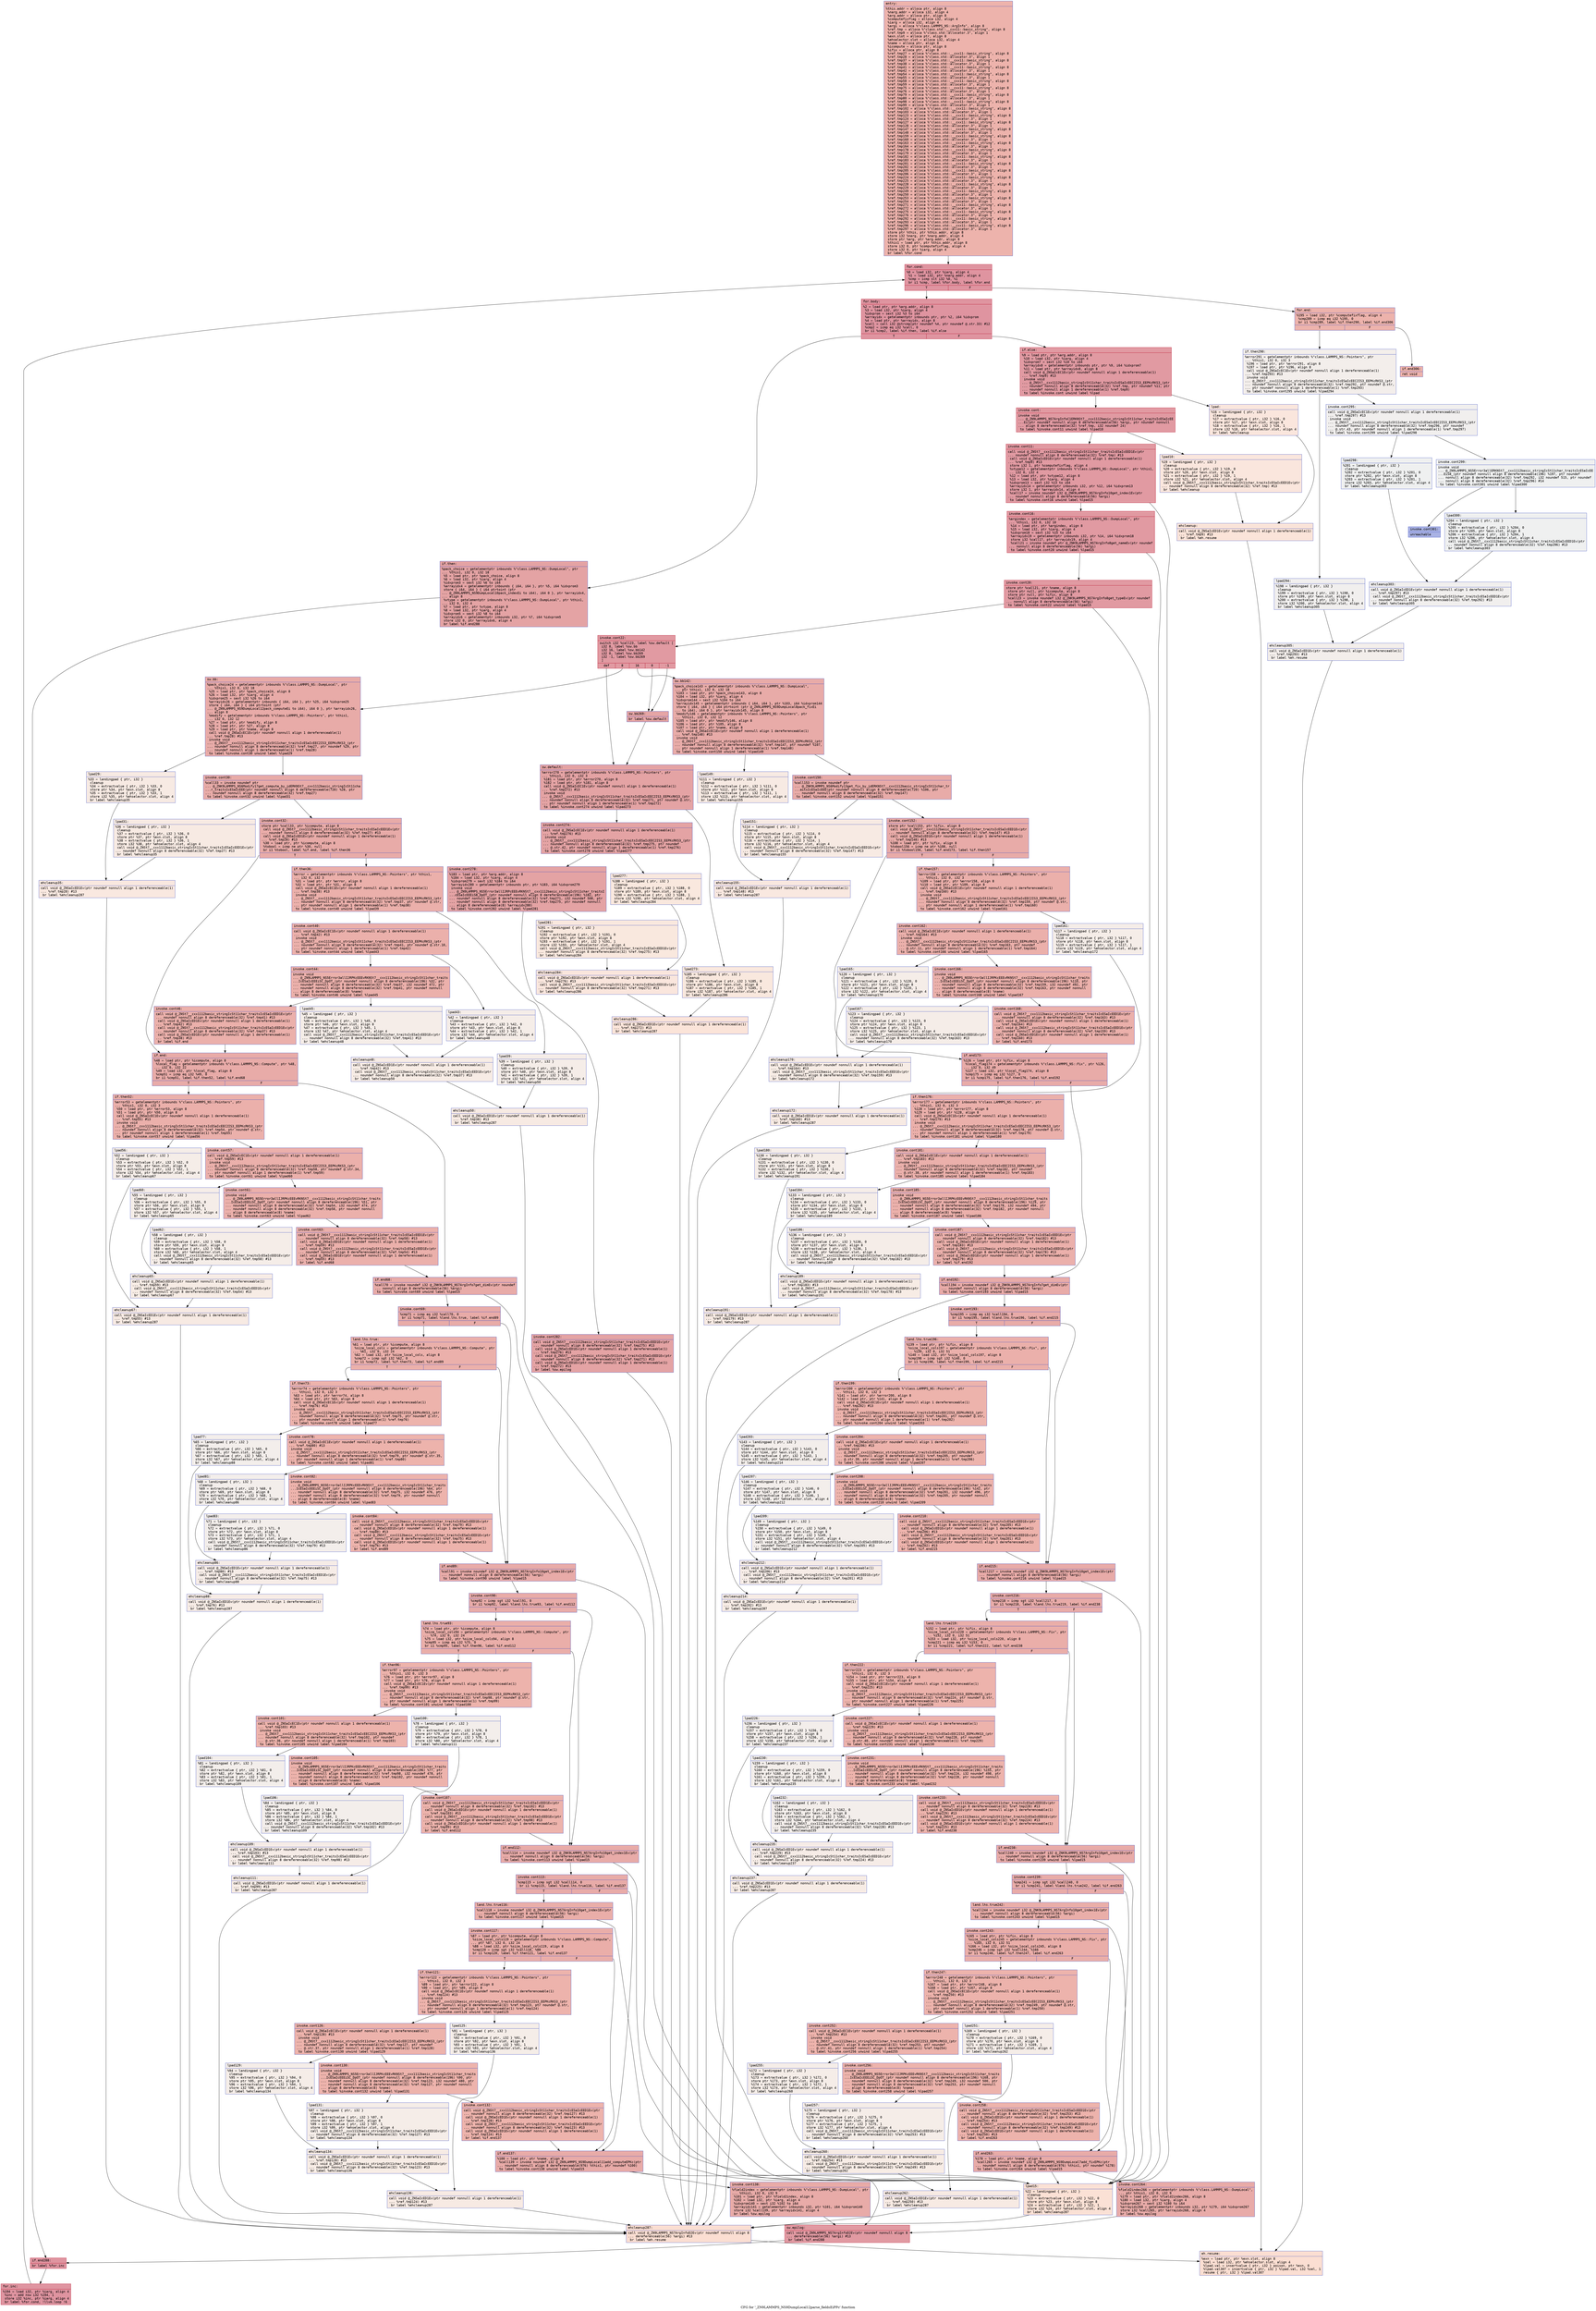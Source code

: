 digraph "CFG for '_ZN9LAMMPS_NS9DumpLocal12parse_fieldsEiPPc' function" {
	label="CFG for '_ZN9LAMMPS_NS9DumpLocal12parse_fieldsEiPPc' function";

	Node0x55e11c4e5a30 [shape=record,color="#3d50c3ff", style=filled, fillcolor="#d6524470" fontname="Courier",label="{entry:\l|  %this.addr = alloca ptr, align 8\l  %narg.addr = alloca i32, align 4\l  %arg.addr = alloca ptr, align 8\l  %computefixflag = alloca i32, align 4\l  %iarg = alloca i32, align 4\l  %argi = alloca %\"class.LAMMPS_NS::ArgInfo\", align 8\l  %ref.tmp = alloca %\"class.std::__cxx11::basic_string\", align 8\l  %ref.tmp9 = alloca %\"class.std::allocator.3\", align 1\l  %exn.slot = alloca ptr, align 8\l  %ehselector.slot = alloca i32, align 4\l  %name = alloca ptr, align 8\l  %icompute = alloca ptr, align 8\l  %ifix = alloca ptr, align 8\l  %ref.tmp27 = alloca %\"class.std::__cxx11::basic_string\", align 8\l  %ref.tmp28 = alloca %\"class.std::allocator.3\", align 1\l  %ref.tmp37 = alloca %\"class.std::__cxx11::basic_string\", align 8\l  %ref.tmp38 = alloca %\"class.std::allocator.3\", align 1\l  %ref.tmp41 = alloca %\"class.std::__cxx11::basic_string\", align 8\l  %ref.tmp42 = alloca %\"class.std::allocator.3\", align 1\l  %ref.tmp54 = alloca %\"class.std::__cxx11::basic_string\", align 8\l  %ref.tmp55 = alloca %\"class.std::allocator.3\", align 1\l  %ref.tmp58 = alloca %\"class.std::__cxx11::basic_string\", align 8\l  %ref.tmp59 = alloca %\"class.std::allocator.3\", align 1\l  %ref.tmp75 = alloca %\"class.std::__cxx11::basic_string\", align 8\l  %ref.tmp76 = alloca %\"class.std::allocator.3\", align 1\l  %ref.tmp79 = alloca %\"class.std::__cxx11::basic_string\", align 8\l  %ref.tmp80 = alloca %\"class.std::allocator.3\", align 1\l  %ref.tmp98 = alloca %\"class.std::__cxx11::basic_string\", align 8\l  %ref.tmp99 = alloca %\"class.std::allocator.3\", align 1\l  %ref.tmp102 = alloca %\"class.std::__cxx11::basic_string\", align 8\l  %ref.tmp103 = alloca %\"class.std::allocator.3\", align 1\l  %ref.tmp123 = alloca %\"class.std::__cxx11::basic_string\", align 8\l  %ref.tmp124 = alloca %\"class.std::allocator.3\", align 1\l  %ref.tmp127 = alloca %\"class.std::__cxx11::basic_string\", align 8\l  %ref.tmp128 = alloca %\"class.std::allocator.3\", align 1\l  %ref.tmp147 = alloca %\"class.std::__cxx11::basic_string\", align 8\l  %ref.tmp148 = alloca %\"class.std::allocator.3\", align 1\l  %ref.tmp159 = alloca %\"class.std::__cxx11::basic_string\", align 8\l  %ref.tmp160 = alloca %\"class.std::allocator.3\", align 1\l  %ref.tmp163 = alloca %\"class.std::__cxx11::basic_string\", align 8\l  %ref.tmp164 = alloca %\"class.std::allocator.3\", align 1\l  %ref.tmp178 = alloca %\"class.std::__cxx11::basic_string\", align 8\l  %ref.tmp179 = alloca %\"class.std::allocator.3\", align 1\l  %ref.tmp182 = alloca %\"class.std::__cxx11::basic_string\", align 8\l  %ref.tmp183 = alloca %\"class.std::allocator.3\", align 1\l  %ref.tmp201 = alloca %\"class.std::__cxx11::basic_string\", align 8\l  %ref.tmp202 = alloca %\"class.std::allocator.3\", align 1\l  %ref.tmp205 = alloca %\"class.std::__cxx11::basic_string\", align 8\l  %ref.tmp206 = alloca %\"class.std::allocator.3\", align 1\l  %ref.tmp224 = alloca %\"class.std::__cxx11::basic_string\", align 8\l  %ref.tmp225 = alloca %\"class.std::allocator.3\", align 1\l  %ref.tmp228 = alloca %\"class.std::__cxx11::basic_string\", align 8\l  %ref.tmp229 = alloca %\"class.std::allocator.3\", align 1\l  %ref.tmp249 = alloca %\"class.std::__cxx11::basic_string\", align 8\l  %ref.tmp250 = alloca %\"class.std::allocator.3\", align 1\l  %ref.tmp253 = alloca %\"class.std::__cxx11::basic_string\", align 8\l  %ref.tmp254 = alloca %\"class.std::allocator.3\", align 1\l  %ref.tmp271 = alloca %\"class.std::__cxx11::basic_string\", align 8\l  %ref.tmp272 = alloca %\"class.std::allocator.3\", align 1\l  %ref.tmp275 = alloca %\"class.std::__cxx11::basic_string\", align 8\l  %ref.tmp276 = alloca %\"class.std::allocator.3\", align 1\l  %ref.tmp292 = alloca %\"class.std::__cxx11::basic_string\", align 8\l  %ref.tmp293 = alloca %\"class.std::allocator.3\", align 1\l  %ref.tmp296 = alloca %\"class.std::__cxx11::basic_string\", align 8\l  %ref.tmp297 = alloca %\"class.std::allocator.3\", align 1\l  store ptr %this, ptr %this.addr, align 8\l  store i32 %narg, ptr %narg.addr, align 4\l  store ptr %arg, ptr %arg.addr, align 8\l  %this1 = load ptr, ptr %this.addr, align 8\l  store i32 0, ptr %computefixflag, align 4\l  store i32 0, ptr %iarg, align 4\l  br label %for.cond\l}"];
	Node0x55e11c4e5a30 -> Node0x55e11c4eade0[tooltip="entry -> for.cond\nProbability 100.00%" ];
	Node0x55e11c4eade0 [shape=record,color="#b70d28ff", style=filled, fillcolor="#b70d2870" fontname="Courier",label="{for.cond:\l|  %0 = load i32, ptr %iarg, align 4\l  %1 = load i32, ptr %narg.addr, align 4\l  %cmp = icmp slt i32 %0, %1\l  br i1 %cmp, label %for.body, label %for.end\l|{<s0>T|<s1>F}}"];
	Node0x55e11c4eade0:s0 -> Node0x55e11c4eb050[tooltip="for.cond -> for.body\nProbability 96.88%" ];
	Node0x55e11c4eade0:s1 -> Node0x55e11c4eb0d0[tooltip="for.cond -> for.end\nProbability 3.12%" ];
	Node0x55e11c4eb050 [shape=record,color="#b70d28ff", style=filled, fillcolor="#b70d2870" fontname="Courier",label="{for.body:\l|  %2 = load ptr, ptr %arg.addr, align 8\l  %3 = load i32, ptr %iarg, align 4\l  %idxprom = sext i32 %3 to i64\l  %arrayidx = getelementptr inbounds ptr, ptr %2, i64 %idxprom\l  %4 = load ptr, ptr %arrayidx, align 8\l  %call = call i32 @strcmp(ptr noundef %4, ptr noundef @.str.33) #12\l  %cmp2 = icmp eq i32 %call, 0\l  br i1 %cmp2, label %if.then, label %if.else\l|{<s0>T|<s1>F}}"];
	Node0x55e11c4eb050:s0 -> Node0x55e11c4eb750[tooltip="for.body -> if.then\nProbability 37.50%" ];
	Node0x55e11c4eb050:s1 -> Node0x55e11c4eb7c0[tooltip="for.body -> if.else\nProbability 62.50%" ];
	Node0x55e11c4eb750 [shape=record,color="#3d50c3ff", style=filled, fillcolor="#c32e3170" fontname="Courier",label="{if.then:\l|  %pack_choice = getelementptr inbounds %\"class.LAMMPS_NS::DumpLocal\", ptr\l... %this1, i32 0, i32 18\l  %5 = load ptr, ptr %pack_choice, align 8\l  %6 = load i32, ptr %iarg, align 4\l  %idxprom3 = sext i32 %6 to i64\l  %arrayidx4 = getelementptr inbounds \{ i64, i64 \}, ptr %5, i64 %idxprom3\l  store \{ i64, i64 \} \{ i64 ptrtoint (ptr\l... @_ZN9LAMMPS_NS9DumpLocal10pack_indexEi to i64), i64 0 \}, ptr %arrayidx4,\l... align 8\l  %vtype = getelementptr inbounds %\"class.LAMMPS_NS::DumpLocal\", ptr %this1,\l... i32 0, i32 4\l  %7 = load ptr, ptr %vtype, align 8\l  %8 = load i32, ptr %iarg, align 4\l  %idxprom5 = sext i32 %8 to i64\l  %arrayidx6 = getelementptr inbounds i32, ptr %7, i64 %idxprom5\l  store i32 0, ptr %arrayidx6, align 4\l  br label %if.end288\l}"];
	Node0x55e11c4eb750 -> Node0x55e11c4ec180[tooltip="if.then -> if.end288\nProbability 100.00%" ];
	Node0x55e11c4eb7c0 [shape=record,color="#b70d28ff", style=filled, fillcolor="#bb1b2c70" fontname="Courier",label="{if.else:\l|  %9 = load ptr, ptr %arg.addr, align 8\l  %10 = load i32, ptr %iarg, align 4\l  %idxprom7 = sext i32 %10 to i64\l  %arrayidx8 = getelementptr inbounds ptr, ptr %9, i64 %idxprom7\l  %11 = load ptr, ptr %arrayidx8, align 8\l  call void @_ZNSaIcEC1Ev(ptr noundef nonnull align 1 dereferenceable(1)\l... %ref.tmp9) #13\l  invoke void\l... @_ZNSt7__cxx1112basic_stringIcSt11char_traitsIcESaIcEEC2IS3_EEPKcRKS3_(ptr\l... noundef nonnull align 8 dereferenceable(32) %ref.tmp, ptr noundef %11, ptr\l... noundef nonnull align 1 dereferenceable(1) %ref.tmp9)\l          to label %invoke.cont unwind label %lpad\l}"];
	Node0x55e11c4eb7c0 -> Node0x55e11c4ec6e0[tooltip="if.else -> invoke.cont\nProbability 100.00%" ];
	Node0x55e11c4eb7c0 -> Node0x55e11c4ec760[tooltip="if.else -> lpad\nProbability 0.00%" ];
	Node0x55e11c4ec6e0 [shape=record,color="#b70d28ff", style=filled, fillcolor="#bb1b2c70" fontname="Courier",label="{invoke.cont:\l|  invoke void\l... @_ZN9LAMMPS_NS7ArgInfoC1ERKNSt7__cxx1112basic_stringIcSt11char_traitsIcESaIcEE\l...Ei(ptr noundef nonnull align 8 dereferenceable(56) %argi, ptr noundef nonnull\l... align 8 dereferenceable(32) %ref.tmp, i32 noundef 24)\l          to label %invoke.cont11 unwind label %lpad10\l}"];
	Node0x55e11c4ec6e0 -> Node0x55e11c4ec690[tooltip="invoke.cont -> invoke.cont11\nProbability 100.00%" ];
	Node0x55e11c4ec6e0 -> Node0x55e11c4ecae0[tooltip="invoke.cont -> lpad10\nProbability 0.00%" ];
	Node0x55e11c4ec690 [shape=record,color="#b70d28ff", style=filled, fillcolor="#bb1b2c70" fontname="Courier",label="{invoke.cont11:\l|  call void @_ZNSt7__cxx1112basic_stringIcSt11char_traitsIcESaIcEED1Ev(ptr\l... noundef nonnull align 8 dereferenceable(32) %ref.tmp) #13\l  call void @_ZNSaIcED1Ev(ptr noundef nonnull align 1 dereferenceable(1)\l... %ref.tmp9) #13\l  store i32 1, ptr %computefixflag, align 4\l  %vtype12 = getelementptr inbounds %\"class.LAMMPS_NS::DumpLocal\", ptr %this1,\l... i32 0, i32 4\l  %12 = load ptr, ptr %vtype12, align 8\l  %13 = load i32, ptr %iarg, align 4\l  %idxprom13 = sext i32 %13 to i64\l  %arrayidx14 = getelementptr inbounds i32, ptr %12, i64 %idxprom13\l  store i32 1, ptr %arrayidx14, align 4\l  %call17 = invoke noundef i32 @_ZNK9LAMMPS_NS7ArgInfo10get_index1Ev(ptr\l... noundef nonnull align 8 dereferenceable(56) %argi)\l          to label %invoke.cont16 unwind label %lpad15\l}"];
	Node0x55e11c4ec690 -> Node0x55e11c4ed500[tooltip="invoke.cont11 -> invoke.cont16\nProbability 100.00%" ];
	Node0x55e11c4ec690 -> Node0x55e11c4d2980[tooltip="invoke.cont11 -> lpad15\nProbability 0.00%" ];
	Node0x55e11c4ed500 [shape=record,color="#b70d28ff", style=filled, fillcolor="#bb1b2c70" fontname="Courier",label="{invoke.cont16:\l|  %argindex = getelementptr inbounds %\"class.LAMMPS_NS::DumpLocal\", ptr\l... %this1, i32 0, i32 10\l  %14 = load ptr, ptr %argindex, align 8\l  %15 = load i32, ptr %iarg, align 4\l  %idxprom18 = sext i32 %15 to i64\l  %arrayidx19 = getelementptr inbounds i32, ptr %14, i64 %idxprom18\l  store i32 %call17, ptr %arrayidx19, align 4\l  %call21 = invoke noundef ptr @_ZNK9LAMMPS_NS7ArgInfo8get_nameEv(ptr noundef\l... nonnull align 8 dereferenceable(56) %argi)\l          to label %invoke.cont20 unwind label %lpad15\l}"];
	Node0x55e11c4ed500 -> Node0x55e11c4ee1a0[tooltip="invoke.cont16 -> invoke.cont20\nProbability 100.00%" ];
	Node0x55e11c4ed500 -> Node0x55e11c4d2980[tooltip="invoke.cont16 -> lpad15\nProbability 0.00%" ];
	Node0x55e11c4ee1a0 [shape=record,color="#b70d28ff", style=filled, fillcolor="#bb1b2c70" fontname="Courier",label="{invoke.cont20:\l|  store ptr %call21, ptr %name, align 8\l  store ptr null, ptr %icompute, align 8\l  store ptr null, ptr %ifix, align 8\l  %call23 = invoke noundef i32 @_ZNK9LAMMPS_NS7ArgInfo8get_typeEv(ptr noundef\l... nonnull align 8 dereferenceable(56) %argi)\l          to label %invoke.cont22 unwind label %lpad15\l}"];
	Node0x55e11c4ee1a0 -> Node0x55e11c4ee630[tooltip="invoke.cont20 -> invoke.cont22\nProbability 100.00%" ];
	Node0x55e11c4ee1a0 -> Node0x55e11c4d2980[tooltip="invoke.cont20 -> lpad15\nProbability 0.00%" ];
	Node0x55e11c4ee630 [shape=record,color="#b70d28ff", style=filled, fillcolor="#bb1b2c70" fontname="Courier",label="{invoke.cont22:\l|  switch i32 %call23, label %sw.default [\l    i32 8, label %sw.bb\l    i32 16, label %sw.bb142\l    i32 0, label %sw.bb269\l    i32 -1, label %sw.bb269\l  ]\l|{<s0>def|<s1>8|<s2>16|<s3>0|<s4>-1}}"];
	Node0x55e11c4ee630:s0 -> Node0x55e11c4ee910[tooltip="invoke.cont22 -> sw.default\nProbability 20.00%" ];
	Node0x55e11c4ee630:s1 -> Node0x55e11c4ee960[tooltip="invoke.cont22 -> sw.bb\nProbability 20.00%" ];
	Node0x55e11c4ee630:s2 -> Node0x55e11c4eea30[tooltip="invoke.cont22 -> sw.bb142\nProbability 20.00%" ];
	Node0x55e11c4ee630:s3 -> Node0x55e11c4eeb10[tooltip="invoke.cont22 -> sw.bb269\nProbability 40.00%" ];
	Node0x55e11c4ee630:s4 -> Node0x55e11c4eeb10[tooltip="invoke.cont22 -> sw.bb269\nProbability 40.00%" ];
	Node0x55e11c4ec760 [shape=record,color="#3d50c3ff", style=filled, fillcolor="#f3c7b170" fontname="Courier",label="{lpad:\l|  %16 = landingpad \{ ptr, i32 \}\l          cleanup\l  %17 = extractvalue \{ ptr, i32 \} %16, 0\l  store ptr %17, ptr %exn.slot, align 8\l  %18 = extractvalue \{ ptr, i32 \} %16, 1\l  store i32 %18, ptr %ehselector.slot, align 4\l  br label %ehcleanup\l}"];
	Node0x55e11c4ec760 -> Node0x55e11c4ef080[tooltip="lpad -> ehcleanup\nProbability 100.00%" ];
	Node0x55e11c4ecae0 [shape=record,color="#3d50c3ff", style=filled, fillcolor="#f3c7b170" fontname="Courier",label="{lpad10:\l|  %19 = landingpad \{ ptr, i32 \}\l          cleanup\l  %20 = extractvalue \{ ptr, i32 \} %19, 0\l  store ptr %20, ptr %exn.slot, align 8\l  %21 = extractvalue \{ ptr, i32 \} %19, 1\l  store i32 %21, ptr %ehselector.slot, align 4\l  call void @_ZNSt7__cxx1112basic_stringIcSt11char_traitsIcESaIcEED1Ev(ptr\l... noundef nonnull align 8 dereferenceable(32) %ref.tmp) #13\l  br label %ehcleanup\l}"];
	Node0x55e11c4ecae0 -> Node0x55e11c4ef080[tooltip="lpad10 -> ehcleanup\nProbability 100.00%" ];
	Node0x55e11c4ef080 [shape=record,color="#3d50c3ff", style=filled, fillcolor="#f5c1a970" fontname="Courier",label="{ehcleanup:\l|  call void @_ZNSaIcED1Ev(ptr noundef nonnull align 1 dereferenceable(1)\l... %ref.tmp9) #13\l  br label %eh.resume\l}"];
	Node0x55e11c4ef080 -> Node0x55e11c4ef700[tooltip="ehcleanup -> eh.resume\nProbability 100.00%" ];
	Node0x55e11c4d2980 [shape=record,color="#3d50c3ff", style=filled, fillcolor="#f7bca170" fontname="Courier",label="{lpad15:\l|  %22 = landingpad \{ ptr, i32 \}\l          cleanup\l  %23 = extractvalue \{ ptr, i32 \} %22, 0\l  store ptr %23, ptr %exn.slot, align 8\l  %24 = extractvalue \{ ptr, i32 \} %22, 1\l  store i32 %24, ptr %ehselector.slot, align 4\l  br label %ehcleanup287\l}"];
	Node0x55e11c4d2980 -> Node0x55e11c4efa50[tooltip="lpad15 -> ehcleanup287\nProbability 100.00%" ];
	Node0x55e11c4ee960 [shape=record,color="#3d50c3ff", style=filled, fillcolor="#cc403a70" fontname="Courier",label="{sw.bb:\l|  %pack_choice24 = getelementptr inbounds %\"class.LAMMPS_NS::DumpLocal\", ptr\l... %this1, i32 0, i32 18\l  %25 = load ptr, ptr %pack_choice24, align 8\l  %26 = load i32, ptr %iarg, align 4\l  %idxprom25 = sext i32 %26 to i64\l  %arrayidx26 = getelementptr inbounds \{ i64, i64 \}, ptr %25, i64 %idxprom25\l  store \{ i64, i64 \} \{ i64 ptrtoint (ptr\l... @_ZN9LAMMPS_NS9DumpLocal12pack_computeEi to i64), i64 0 \}, ptr %arrayidx26,\l... align 8\l  %modify = getelementptr inbounds %\"class.LAMMPS_NS::Pointers\", ptr %this1,\l... i32 0, i32 12\l  %27 = load ptr, ptr %modify, align 8\l  %28 = load ptr, ptr %27, align 8\l  %29 = load ptr, ptr %name, align 8\l  call void @_ZNSaIcEC1Ev(ptr noundef nonnull align 1 dereferenceable(1)\l... %ref.tmp28) #13\l  invoke void\l... @_ZNSt7__cxx1112basic_stringIcSt11char_traitsIcESaIcEEC2IS3_EEPKcRKS3_(ptr\l... noundef nonnull align 8 dereferenceable(32) %ref.tmp27, ptr noundef %29, ptr\l... noundef nonnull align 1 dereferenceable(1) %ref.tmp28)\l          to label %invoke.cont30 unwind label %lpad29\l}"];
	Node0x55e11c4ee960 -> Node0x55e11c4f0490[tooltip="sw.bb -> invoke.cont30\nProbability 100.00%" ];
	Node0x55e11c4ee960 -> Node0x55e11c4f0540[tooltip="sw.bb -> lpad29\nProbability 0.00%" ];
	Node0x55e11c4f0490 [shape=record,color="#3d50c3ff", style=filled, fillcolor="#cc403a70" fontname="Courier",label="{invoke.cont30:\l|  %call33 = invoke noundef ptr\l... @_ZNK9LAMMPS_NS6Modify17get_compute_by_idERKNSt7__cxx1112basic_stringIcSt11cha\l...r_traitsIcESaIcEEE(ptr noundef nonnull align 8 dereferenceable(720) %28, ptr\l... noundef nonnull align 8 dereferenceable(32) %ref.tmp27)\l          to label %invoke.cont32 unwind label %lpad31\l}"];
	Node0x55e11c4f0490 -> Node0x55e11c4f0440[tooltip="invoke.cont30 -> invoke.cont32\nProbability 100.00%" ];
	Node0x55e11c4f0490 -> Node0x55e11c4f08a0[tooltip="invoke.cont30 -> lpad31\nProbability 0.00%" ];
	Node0x55e11c4f0440 [shape=record,color="#3d50c3ff", style=filled, fillcolor="#cc403a70" fontname="Courier",label="{invoke.cont32:\l|  store ptr %call33, ptr %icompute, align 8\l  call void @_ZNSt7__cxx1112basic_stringIcSt11char_traitsIcESaIcEED1Ev(ptr\l... noundef nonnull align 8 dereferenceable(32) %ref.tmp27) #13\l  call void @_ZNSaIcED1Ev(ptr noundef nonnull align 1 dereferenceable(1)\l... %ref.tmp28) #13\l  %30 = load ptr, ptr %icompute, align 8\l  %tobool = icmp ne ptr %30, null\l  br i1 %tobool, label %if.end, label %if.then36\l|{<s0>T|<s1>F}}"];
	Node0x55e11c4f0440:s0 -> Node0x55e11c4f0fe0[tooltip="invoke.cont32 -> if.end\nProbability 62.50%" ];
	Node0x55e11c4f0440:s1 -> Node0x55e11c4f1050[tooltip="invoke.cont32 -> if.then36\nProbability 37.50%" ];
	Node0x55e11c4f1050 [shape=record,color="#3d50c3ff", style=filled, fillcolor="#d24b4070" fontname="Courier",label="{if.then36:\l|  %error = getelementptr inbounds %\"class.LAMMPS_NS::Pointers\", ptr %this1,\l... i32 0, i32 3\l  %31 = load ptr, ptr %error, align 8\l  %32 = load ptr, ptr %31, align 8\l  call void @_ZNSaIcEC1Ev(ptr noundef nonnull align 1 dereferenceable(1)\l... %ref.tmp38) #13\l  invoke void\l... @_ZNSt7__cxx1112basic_stringIcSt11char_traitsIcESaIcEEC2IS3_EEPKcRKS3_(ptr\l... noundef nonnull align 8 dereferenceable(32) %ref.tmp37, ptr noundef @.str,\l... ptr noundef nonnull align 1 dereferenceable(1) %ref.tmp38)\l          to label %invoke.cont40 unwind label %lpad39\l}"];
	Node0x55e11c4f1050 -> Node0x55e11c4f1540[tooltip="if.then36 -> invoke.cont40\nProbability 100.00%" ];
	Node0x55e11c4f1050 -> Node0x55e11c4f15c0[tooltip="if.then36 -> lpad39\nProbability 0.00%" ];
	Node0x55e11c4f1540 [shape=record,color="#3d50c3ff", style=filled, fillcolor="#d24b4070" fontname="Courier",label="{invoke.cont40:\l|  call void @_ZNSaIcEC1Ev(ptr noundef nonnull align 1 dereferenceable(1)\l... %ref.tmp42) #13\l  invoke void\l... @_ZNSt7__cxx1112basic_stringIcSt11char_traitsIcESaIcEEC2IS3_EEPKcRKS3_(ptr\l... noundef nonnull align 8 dereferenceable(32) %ref.tmp41, ptr noundef @.str.10,\l... ptr noundef nonnull align 1 dereferenceable(1) %ref.tmp42)\l          to label %invoke.cont44 unwind label %lpad43\l}"];
	Node0x55e11c4f1540 -> Node0x55e11c4f1940[tooltip="invoke.cont40 -> invoke.cont44\nProbability 100.00%" ];
	Node0x55e11c4f1540 -> Node0x55e11c4f1990[tooltip="invoke.cont40 -> lpad43\nProbability 0.00%" ];
	Node0x55e11c4f1940 [shape=record,color="#3d50c3ff", style=filled, fillcolor="#d24b4070" fontname="Courier",label="{invoke.cont44:\l|  invoke void\l... @_ZN9LAMMPS_NS5Error3allIJRPKcEEEvRKNSt7__cxx1112basic_stringIcSt11char_traits\l...IcESaIcEEEiSC_DpOT_(ptr noundef nonnull align 8 dereferenceable(196) %32, ptr\l... noundef nonnull align 8 dereferenceable(32) %ref.tmp37, i32 noundef 472, ptr\l... noundef nonnull align 8 dereferenceable(32) %ref.tmp41, ptr noundef nonnull\l... align 8 dereferenceable(8) %name)\l          to label %invoke.cont46 unwind label %lpad45\l}"];
	Node0x55e11c4f1940 -> Node0x55e11c4f18f0[tooltip="invoke.cont44 -> invoke.cont46\nProbability 100.00%" ];
	Node0x55e11c4f1940 -> Node0x55e11c4f1c50[tooltip="invoke.cont44 -> lpad45\nProbability 0.00%" ];
	Node0x55e11c4f18f0 [shape=record,color="#3d50c3ff", style=filled, fillcolor="#d24b4070" fontname="Courier",label="{invoke.cont46:\l|  call void @_ZNSt7__cxx1112basic_stringIcSt11char_traitsIcESaIcEED1Ev(ptr\l... noundef nonnull align 8 dereferenceable(32) %ref.tmp41) #13\l  call void @_ZNSaIcED1Ev(ptr noundef nonnull align 1 dereferenceable(1)\l... %ref.tmp42) #13\l  call void @_ZNSt7__cxx1112basic_stringIcSt11char_traitsIcESaIcEED1Ev(ptr\l... noundef nonnull align 8 dereferenceable(32) %ref.tmp37) #13\l  call void @_ZNSaIcED1Ev(ptr noundef nonnull align 1 dereferenceable(1)\l... %ref.tmp38) #13\l  br label %if.end\l}"];
	Node0x55e11c4f18f0 -> Node0x55e11c4f0fe0[tooltip="invoke.cont46 -> if.end\nProbability 100.00%" ];
	Node0x55e11c4f0540 [shape=record,color="#3d50c3ff", style=filled, fillcolor="#eed0c070" fontname="Courier",label="{lpad29:\l|  %33 = landingpad \{ ptr, i32 \}\l          cleanup\l  %34 = extractvalue \{ ptr, i32 \} %33, 0\l  store ptr %34, ptr %exn.slot, align 8\l  %35 = extractvalue \{ ptr, i32 \} %33, 1\l  store i32 %35, ptr %ehselector.slot, align 4\l  br label %ehcleanup35\l}"];
	Node0x55e11c4f0540 -> Node0x55e11c4f26d0[tooltip="lpad29 -> ehcleanup35\nProbability 100.00%" ];
	Node0x55e11c4f08a0 [shape=record,color="#3d50c3ff", style=filled, fillcolor="#eed0c070" fontname="Courier",label="{lpad31:\l|  %36 = landingpad \{ ptr, i32 \}\l          cleanup\l  %37 = extractvalue \{ ptr, i32 \} %36, 0\l  store ptr %37, ptr %exn.slot, align 8\l  %38 = extractvalue \{ ptr, i32 \} %36, 1\l  store i32 %38, ptr %ehselector.slot, align 4\l  call void @_ZNSt7__cxx1112basic_stringIcSt11char_traitsIcESaIcEED1Ev(ptr\l... noundef nonnull align 8 dereferenceable(32) %ref.tmp27) #13\l  br label %ehcleanup35\l}"];
	Node0x55e11c4f08a0 -> Node0x55e11c4f26d0[tooltip="lpad31 -> ehcleanup35\nProbability 100.00%" ];
	Node0x55e11c4f26d0 [shape=record,color="#3d50c3ff", style=filled, fillcolor="#f1ccb870" fontname="Courier",label="{ehcleanup35:\l|  call void @_ZNSaIcED1Ev(ptr noundef nonnull align 1 dereferenceable(1)\l... %ref.tmp28) #13\l  br label %ehcleanup287\l}"];
	Node0x55e11c4f26d0 -> Node0x55e11c4efa50[tooltip="ehcleanup35 -> ehcleanup287\nProbability 100.00%" ];
	Node0x55e11c4f15c0 [shape=record,color="#3d50c3ff", style=filled, fillcolor="#e8d6cc70" fontname="Courier",label="{lpad39:\l|  %39 = landingpad \{ ptr, i32 \}\l          cleanup\l  %40 = extractvalue \{ ptr, i32 \} %39, 0\l  store ptr %40, ptr %exn.slot, align 8\l  %41 = extractvalue \{ ptr, i32 \} %39, 1\l  store i32 %41, ptr %ehselector.slot, align 4\l  br label %ehcleanup50\l}"];
	Node0x55e11c4f15c0 -> Node0x55e11c4f2fc0[tooltip="lpad39 -> ehcleanup50\nProbability 100.00%" ];
	Node0x55e11c4f1990 [shape=record,color="#3d50c3ff", style=filled, fillcolor="#e8d6cc70" fontname="Courier",label="{lpad43:\l|  %42 = landingpad \{ ptr, i32 \}\l          cleanup\l  %43 = extractvalue \{ ptr, i32 \} %42, 0\l  store ptr %43, ptr %exn.slot, align 8\l  %44 = extractvalue \{ ptr, i32 \} %42, 1\l  store i32 %44, ptr %ehselector.slot, align 4\l  br label %ehcleanup48\l}"];
	Node0x55e11c4f1990 -> Node0x55e11c4f3330[tooltip="lpad43 -> ehcleanup48\nProbability 100.00%" ];
	Node0x55e11c4f1c50 [shape=record,color="#3d50c3ff", style=filled, fillcolor="#e8d6cc70" fontname="Courier",label="{lpad45:\l|  %45 = landingpad \{ ptr, i32 \}\l          cleanup\l  %46 = extractvalue \{ ptr, i32 \} %45, 0\l  store ptr %46, ptr %exn.slot, align 8\l  %47 = extractvalue \{ ptr, i32 \} %45, 1\l  store i32 %47, ptr %ehselector.slot, align 4\l  call void @_ZNSt7__cxx1112basic_stringIcSt11char_traitsIcESaIcEED1Ev(ptr\l... noundef nonnull align 8 dereferenceable(32) %ref.tmp41) #13\l  br label %ehcleanup48\l}"];
	Node0x55e11c4f1c50 -> Node0x55e11c4f3330[tooltip="lpad45 -> ehcleanup48\nProbability 100.00%" ];
	Node0x55e11c4f3330 [shape=record,color="#3d50c3ff", style=filled, fillcolor="#ecd3c570" fontname="Courier",label="{ehcleanup48:\l|  call void @_ZNSaIcED1Ev(ptr noundef nonnull align 1 dereferenceable(1)\l... %ref.tmp42) #13\l  call void @_ZNSt7__cxx1112basic_stringIcSt11char_traitsIcESaIcEED1Ev(ptr\l... noundef nonnull align 8 dereferenceable(32) %ref.tmp37) #13\l  br label %ehcleanup50\l}"];
	Node0x55e11c4f3330 -> Node0x55e11c4f2fc0[tooltip="ehcleanup48 -> ehcleanup50\nProbability 100.00%" ];
	Node0x55e11c4f2fc0 [shape=record,color="#3d50c3ff", style=filled, fillcolor="#eed0c070" fontname="Courier",label="{ehcleanup50:\l|  call void @_ZNSaIcED1Ev(ptr noundef nonnull align 1 dereferenceable(1)\l... %ref.tmp38) #13\l  br label %ehcleanup287\l}"];
	Node0x55e11c4f2fc0 -> Node0x55e11c4efa50[tooltip="ehcleanup50 -> ehcleanup287\nProbability 100.00%" ];
	Node0x55e11c4f0fe0 [shape=record,color="#3d50c3ff", style=filled, fillcolor="#cc403a70" fontname="Courier",label="{if.end:\l|  %48 = load ptr, ptr %icompute, align 8\l  %local_flag = getelementptr inbounds %\"class.LAMMPS_NS::Compute\", ptr %48,\l... i32 0, i32 22\l  %49 = load i32, ptr %local_flag, align 8\l  %cmp51 = icmp eq i32 %49, 0\l  br i1 %cmp51, label %if.then52, label %if.end68\l|{<s0>T|<s1>F}}"];
	Node0x55e11c4f0fe0:s0 -> Node0x55e11c4f4740[tooltip="if.end -> if.then52\nProbability 37.50%" ];
	Node0x55e11c4f0fe0:s1 -> Node0x55e11c4f47c0[tooltip="if.end -> if.end68\nProbability 62.50%" ];
	Node0x55e11c4f4740 [shape=record,color="#3d50c3ff", style=filled, fillcolor="#d24b4070" fontname="Courier",label="{if.then52:\l|  %error53 = getelementptr inbounds %\"class.LAMMPS_NS::Pointers\", ptr\l... %this1, i32 0, i32 3\l  %50 = load ptr, ptr %error53, align 8\l  %51 = load ptr, ptr %50, align 8\l  call void @_ZNSaIcEC1Ev(ptr noundef nonnull align 1 dereferenceable(1)\l... %ref.tmp55) #13\l  invoke void\l... @_ZNSt7__cxx1112basic_stringIcSt11char_traitsIcESaIcEEC2IS3_EEPKcRKS3_(ptr\l... noundef nonnull align 8 dereferenceable(32) %ref.tmp54, ptr noundef @.str,\l... ptr noundef nonnull align 1 dereferenceable(1) %ref.tmp55)\l          to label %invoke.cont57 unwind label %lpad56\l}"];
	Node0x55e11c4f4740 -> Node0x55e11c4f4c50[tooltip="if.then52 -> invoke.cont57\nProbability 100.00%" ];
	Node0x55e11c4f4740 -> Node0x55e11c4f4cd0[tooltip="if.then52 -> lpad56\nProbability 0.00%" ];
	Node0x55e11c4f4c50 [shape=record,color="#3d50c3ff", style=filled, fillcolor="#d24b4070" fontname="Courier",label="{invoke.cont57:\l|  call void @_ZNSaIcEC1Ev(ptr noundef nonnull align 1 dereferenceable(1)\l... %ref.tmp59) #13\l  invoke void\l... @_ZNSt7__cxx1112basic_stringIcSt11char_traitsIcESaIcEEC2IS3_EEPKcRKS3_(ptr\l... noundef nonnull align 8 dereferenceable(32) %ref.tmp58, ptr noundef @.str.34,\l... ptr noundef nonnull align 1 dereferenceable(1) %ref.tmp59)\l          to label %invoke.cont61 unwind label %lpad60\l}"];
	Node0x55e11c4f4c50 -> Node0x55e11c4f4ff0[tooltip="invoke.cont57 -> invoke.cont61\nProbability 100.00%" ];
	Node0x55e11c4f4c50 -> Node0x55e11c4f5040[tooltip="invoke.cont57 -> lpad60\nProbability 0.00%" ];
	Node0x55e11c4f4ff0 [shape=record,color="#3d50c3ff", style=filled, fillcolor="#d24b4070" fontname="Courier",label="{invoke.cont61:\l|  invoke void\l... @_ZN9LAMMPS_NS5Error3allIJRPKcEEEvRKNSt7__cxx1112basic_stringIcSt11char_traits\l...IcESaIcEEEiSC_DpOT_(ptr noundef nonnull align 8 dereferenceable(196) %51, ptr\l... noundef nonnull align 8 dereferenceable(32) %ref.tmp54, i32 noundef 474, ptr\l... noundef nonnull align 8 dereferenceable(32) %ref.tmp58, ptr noundef nonnull\l... align 8 dereferenceable(8) %name)\l          to label %invoke.cont63 unwind label %lpad62\l}"];
	Node0x55e11c4f4ff0 -> Node0x55e11c4f4fa0[tooltip="invoke.cont61 -> invoke.cont63\nProbability 100.00%" ];
	Node0x55e11c4f4ff0 -> Node0x55e11c4f5370[tooltip="invoke.cont61 -> lpad62\nProbability 0.00%" ];
	Node0x55e11c4f4fa0 [shape=record,color="#3d50c3ff", style=filled, fillcolor="#d24b4070" fontname="Courier",label="{invoke.cont63:\l|  call void @_ZNSt7__cxx1112basic_stringIcSt11char_traitsIcESaIcEED1Ev(ptr\l... noundef nonnull align 8 dereferenceable(32) %ref.tmp58) #13\l  call void @_ZNSaIcED1Ev(ptr noundef nonnull align 1 dereferenceable(1)\l... %ref.tmp59) #13\l  call void @_ZNSt7__cxx1112basic_stringIcSt11char_traitsIcESaIcEED1Ev(ptr\l... noundef nonnull align 8 dereferenceable(32) %ref.tmp54) #13\l  call void @_ZNSaIcED1Ev(ptr noundef nonnull align 1 dereferenceable(1)\l... %ref.tmp55) #13\l  br label %if.end68\l}"];
	Node0x55e11c4f4fa0 -> Node0x55e11c4f47c0[tooltip="invoke.cont63 -> if.end68\nProbability 100.00%" ];
	Node0x55e11c4f4cd0 [shape=record,color="#3d50c3ff", style=filled, fillcolor="#e8d6cc70" fontname="Courier",label="{lpad56:\l|  %52 = landingpad \{ ptr, i32 \}\l          cleanup\l  %53 = extractvalue \{ ptr, i32 \} %52, 0\l  store ptr %53, ptr %exn.slot, align 8\l  %54 = extractvalue \{ ptr, i32 \} %52, 1\l  store i32 %54, ptr %ehselector.slot, align 4\l  br label %ehcleanup67\l}"];
	Node0x55e11c4f4cd0 -> Node0x55e11c4f5d10[tooltip="lpad56 -> ehcleanup67\nProbability 100.00%" ];
	Node0x55e11c4f5040 [shape=record,color="#3d50c3ff", style=filled, fillcolor="#e8d6cc70" fontname="Courier",label="{lpad60:\l|  %55 = landingpad \{ ptr, i32 \}\l          cleanup\l  %56 = extractvalue \{ ptr, i32 \} %55, 0\l  store ptr %56, ptr %exn.slot, align 8\l  %57 = extractvalue \{ ptr, i32 \} %55, 1\l  store i32 %57, ptr %ehselector.slot, align 4\l  br label %ehcleanup65\l}"];
	Node0x55e11c4f5040 -> Node0x55e11c4f6010[tooltip="lpad60 -> ehcleanup65\nProbability 100.00%" ];
	Node0x55e11c4f5370 [shape=record,color="#3d50c3ff", style=filled, fillcolor="#e8d6cc70" fontname="Courier",label="{lpad62:\l|  %58 = landingpad \{ ptr, i32 \}\l          cleanup\l  %59 = extractvalue \{ ptr, i32 \} %58, 0\l  store ptr %59, ptr %exn.slot, align 8\l  %60 = extractvalue \{ ptr, i32 \} %58, 1\l  store i32 %60, ptr %ehselector.slot, align 4\l  call void @_ZNSt7__cxx1112basic_stringIcSt11char_traitsIcESaIcEED1Ev(ptr\l... noundef nonnull align 8 dereferenceable(32) %ref.tmp58) #13\l  br label %ehcleanup65\l}"];
	Node0x55e11c4f5370 -> Node0x55e11c4f6010[tooltip="lpad62 -> ehcleanup65\nProbability 100.00%" ];
	Node0x55e11c4f6010 [shape=record,color="#3d50c3ff", style=filled, fillcolor="#ecd3c570" fontname="Courier",label="{ehcleanup65:\l|  call void @_ZNSaIcED1Ev(ptr noundef nonnull align 1 dereferenceable(1)\l... %ref.tmp59) #13\l  call void @_ZNSt7__cxx1112basic_stringIcSt11char_traitsIcESaIcEED1Ev(ptr\l... noundef nonnull align 8 dereferenceable(32) %ref.tmp54) #13\l  br label %ehcleanup67\l}"];
	Node0x55e11c4f6010 -> Node0x55e11c4f5d10[tooltip="ehcleanup65 -> ehcleanup67\nProbability 100.00%" ];
	Node0x55e11c4f5d10 [shape=record,color="#3d50c3ff", style=filled, fillcolor="#eed0c070" fontname="Courier",label="{ehcleanup67:\l|  call void @_ZNSaIcED1Ev(ptr noundef nonnull align 1 dereferenceable(1)\l... %ref.tmp55) #13\l  br label %ehcleanup287\l}"];
	Node0x55e11c4f5d10 -> Node0x55e11c4efa50[tooltip="ehcleanup67 -> ehcleanup287\nProbability 100.00%" ];
	Node0x55e11c4f47c0 [shape=record,color="#3d50c3ff", style=filled, fillcolor="#cc403a70" fontname="Courier",label="{if.end68:\l|  %call70 = invoke noundef i32 @_ZNK9LAMMPS_NS7ArgInfo7get_dimEv(ptr noundef\l... nonnull align 8 dereferenceable(56) %argi)\l          to label %invoke.cont69 unwind label %lpad15\l}"];
	Node0x55e11c4f47c0 -> Node0x55e11c4f6990[tooltip="if.end68 -> invoke.cont69\nProbability 100.00%" ];
	Node0x55e11c4f47c0 -> Node0x55e11c4d2980[tooltip="if.end68 -> lpad15\nProbability 0.00%" ];
	Node0x55e11c4f6990 [shape=record,color="#3d50c3ff", style=filled, fillcolor="#cc403a70" fontname="Courier",label="{invoke.cont69:\l|  %cmp71 = icmp eq i32 %call70, 0\l  br i1 %cmp71, label %land.lhs.true, label %if.end89\l|{<s0>T|<s1>F}}"];
	Node0x55e11c4f6990:s0 -> Node0x55e11c4f6ca0[tooltip="invoke.cont69 -> land.lhs.true\nProbability 37.50%" ];
	Node0x55e11c4f6990:s1 -> Node0x55e11c4f6cf0[tooltip="invoke.cont69 -> if.end89\nProbability 62.50%" ];
	Node0x55e11c4f6ca0 [shape=record,color="#3d50c3ff", style=filled, fillcolor="#d24b4070" fontname="Courier",label="{land.lhs.true:\l|  %61 = load ptr, ptr %icompute, align 8\l  %size_local_cols = getelementptr inbounds %\"class.LAMMPS_NS::Compute\", ptr\l... %61, i32 0, i32 24\l  %62 = load i32, ptr %size_local_cols, align 8\l  %cmp72 = icmp sgt i32 %62, 0\l  br i1 %cmp72, label %if.then73, label %if.end89\l|{<s0>T|<s1>F}}"];
	Node0x55e11c4f6ca0:s0 -> Node0x55e11c4f70f0[tooltip="land.lhs.true -> if.then73\nProbability 62.50%" ];
	Node0x55e11c4f6ca0:s1 -> Node0x55e11c4f6cf0[tooltip="land.lhs.true -> if.end89\nProbability 37.50%" ];
	Node0x55e11c4f70f0 [shape=record,color="#3d50c3ff", style=filled, fillcolor="#d6524470" fontname="Courier",label="{if.then73:\l|  %error74 = getelementptr inbounds %\"class.LAMMPS_NS::Pointers\", ptr\l... %this1, i32 0, i32 3\l  %63 = load ptr, ptr %error74, align 8\l  %64 = load ptr, ptr %63, align 8\l  call void @_ZNSaIcEC1Ev(ptr noundef nonnull align 1 dereferenceable(1)\l... %ref.tmp76) #13\l  invoke void\l... @_ZNSt7__cxx1112basic_stringIcSt11char_traitsIcESaIcEEC2IS3_EEPKcRKS3_(ptr\l... noundef nonnull align 8 dereferenceable(32) %ref.tmp75, ptr noundef @.str,\l... ptr noundef nonnull align 1 dereferenceable(1) %ref.tmp76)\l          to label %invoke.cont78 unwind label %lpad77\l}"];
	Node0x55e11c4f70f0 -> Node0x55e11c4f7550[tooltip="if.then73 -> invoke.cont78\nProbability 100.00%" ];
	Node0x55e11c4f70f0 -> Node0x55e11c4f75d0[tooltip="if.then73 -> lpad77\nProbability 0.00%" ];
	Node0x55e11c4f7550 [shape=record,color="#3d50c3ff", style=filled, fillcolor="#d6524470" fontname="Courier",label="{invoke.cont78:\l|  call void @_ZNSaIcEC1Ev(ptr noundef nonnull align 1 dereferenceable(1)\l... %ref.tmp80) #13\l  invoke void\l... @_ZNSt7__cxx1112basic_stringIcSt11char_traitsIcESaIcEEC2IS3_EEPKcRKS3_(ptr\l... noundef nonnull align 8 dereferenceable(32) %ref.tmp79, ptr noundef @.str.35,\l... ptr noundef nonnull align 1 dereferenceable(1) %ref.tmp80)\l          to label %invoke.cont82 unwind label %lpad81\l}"];
	Node0x55e11c4f7550 -> Node0x55e11c4f7950[tooltip="invoke.cont78 -> invoke.cont82\nProbability 100.00%" ];
	Node0x55e11c4f7550 -> Node0x55e11c4f79a0[tooltip="invoke.cont78 -> lpad81\nProbability 0.00%" ];
	Node0x55e11c4f7950 [shape=record,color="#3d50c3ff", style=filled, fillcolor="#d6524470" fontname="Courier",label="{invoke.cont82:\l|  invoke void\l... @_ZN9LAMMPS_NS5Error3allIJRPKcEEEvRKNSt7__cxx1112basic_stringIcSt11char_traits\l...IcESaIcEEEiSC_DpOT_(ptr noundef nonnull align 8 dereferenceable(196) %64, ptr\l... noundef nonnull align 8 dereferenceable(32) %ref.tmp75, i32 noundef 476, ptr\l... noundef nonnull align 8 dereferenceable(32) %ref.tmp79, ptr noundef nonnull\l... align 8 dereferenceable(8) %name)\l          to label %invoke.cont84 unwind label %lpad83\l}"];
	Node0x55e11c4f7950 -> Node0x55e11c4f7900[tooltip="invoke.cont82 -> invoke.cont84\nProbability 100.00%" ];
	Node0x55e11c4f7950 -> Node0x55e11c4f7cd0[tooltip="invoke.cont82 -> lpad83\nProbability 0.00%" ];
	Node0x55e11c4f7900 [shape=record,color="#3d50c3ff", style=filled, fillcolor="#d6524470" fontname="Courier",label="{invoke.cont84:\l|  call void @_ZNSt7__cxx1112basic_stringIcSt11char_traitsIcESaIcEED1Ev(ptr\l... noundef nonnull align 8 dereferenceable(32) %ref.tmp79) #13\l  call void @_ZNSaIcED1Ev(ptr noundef nonnull align 1 dereferenceable(1)\l... %ref.tmp80) #13\l  call void @_ZNSt7__cxx1112basic_stringIcSt11char_traitsIcESaIcEED1Ev(ptr\l... noundef nonnull align 8 dereferenceable(32) %ref.tmp75) #13\l  call void @_ZNSaIcED1Ev(ptr noundef nonnull align 1 dereferenceable(1)\l... %ref.tmp76) #13\l  br label %if.end89\l}"];
	Node0x55e11c4f7900 -> Node0x55e11c4f6cf0[tooltip="invoke.cont84 -> if.end89\nProbability 100.00%" ];
	Node0x55e11c4f75d0 [shape=record,color="#3d50c3ff", style=filled, fillcolor="#e5d8d170" fontname="Courier",label="{lpad77:\l|  %65 = landingpad \{ ptr, i32 \}\l          cleanup\l  %66 = extractvalue \{ ptr, i32 \} %65, 0\l  store ptr %66, ptr %exn.slot, align 8\l  %67 = extractvalue \{ ptr, i32 \} %65, 1\l  store i32 %67, ptr %ehselector.slot, align 4\l  br label %ehcleanup88\l}"];
	Node0x55e11c4f75d0 -> Node0x55e11c4f8670[tooltip="lpad77 -> ehcleanup88\nProbability 100.00%" ];
	Node0x55e11c4f79a0 [shape=record,color="#3d50c3ff", style=filled, fillcolor="#e5d8d170" fontname="Courier",label="{lpad81:\l|  %68 = landingpad \{ ptr, i32 \}\l          cleanup\l  %69 = extractvalue \{ ptr, i32 \} %68, 0\l  store ptr %69, ptr %exn.slot, align 8\l  %70 = extractvalue \{ ptr, i32 \} %68, 1\l  store i32 %70, ptr %ehselector.slot, align 4\l  br label %ehcleanup86\l}"];
	Node0x55e11c4f79a0 -> Node0x55e11c4f8970[tooltip="lpad81 -> ehcleanup86\nProbability 100.00%" ];
	Node0x55e11c4f7cd0 [shape=record,color="#3d50c3ff", style=filled, fillcolor="#e5d8d170" fontname="Courier",label="{lpad83:\l|  %71 = landingpad \{ ptr, i32 \}\l          cleanup\l  %72 = extractvalue \{ ptr, i32 \} %71, 0\l  store ptr %72, ptr %exn.slot, align 8\l  %73 = extractvalue \{ ptr, i32 \} %71, 1\l  store i32 %73, ptr %ehselector.slot, align 4\l  call void @_ZNSt7__cxx1112basic_stringIcSt11char_traitsIcESaIcEED1Ev(ptr\l... noundef nonnull align 8 dereferenceable(32) %ref.tmp79) #13\l  br label %ehcleanup86\l}"];
	Node0x55e11c4f7cd0 -> Node0x55e11c4f8970[tooltip="lpad83 -> ehcleanup86\nProbability 100.00%" ];
	Node0x55e11c4f8970 [shape=record,color="#3d50c3ff", style=filled, fillcolor="#ead5c970" fontname="Courier",label="{ehcleanup86:\l|  call void @_ZNSaIcED1Ev(ptr noundef nonnull align 1 dereferenceable(1)\l... %ref.tmp80) #13\l  call void @_ZNSt7__cxx1112basic_stringIcSt11char_traitsIcESaIcEED1Ev(ptr\l... noundef nonnull align 8 dereferenceable(32) %ref.tmp75) #13\l  br label %ehcleanup88\l}"];
	Node0x55e11c4f8970 -> Node0x55e11c4f8670[tooltip="ehcleanup86 -> ehcleanup88\nProbability 100.00%" ];
	Node0x55e11c4f8670 [shape=record,color="#3d50c3ff", style=filled, fillcolor="#ecd3c570" fontname="Courier",label="{ehcleanup88:\l|  call void @_ZNSaIcED1Ev(ptr noundef nonnull align 1 dereferenceable(1)\l... %ref.tmp76) #13\l  br label %ehcleanup287\l}"];
	Node0x55e11c4f8670 -> Node0x55e11c4efa50[tooltip="ehcleanup88 -> ehcleanup287\nProbability 100.00%" ];
	Node0x55e11c4f6cf0 [shape=record,color="#3d50c3ff", style=filled, fillcolor="#cc403a70" fontname="Courier",label="{if.end89:\l|  %call91 = invoke noundef i32 @_ZNK9LAMMPS_NS7ArgInfo10get_index1Ev(ptr\l... noundef nonnull align 8 dereferenceable(56) %argi)\l          to label %invoke.cont90 unwind label %lpad15\l}"];
	Node0x55e11c4f6cf0 -> Node0x55e11c4f92f0[tooltip="if.end89 -> invoke.cont90\nProbability 100.00%" ];
	Node0x55e11c4f6cf0 -> Node0x55e11c4d2980[tooltip="if.end89 -> lpad15\nProbability 0.00%" ];
	Node0x55e11c4f92f0 [shape=record,color="#3d50c3ff", style=filled, fillcolor="#cc403a70" fontname="Courier",label="{invoke.cont90:\l|  %cmp92 = icmp sgt i32 %call91, 0\l  br i1 %cmp92, label %land.lhs.true93, label %if.end112\l|{<s0>T|<s1>F}}"];
	Node0x55e11c4f92f0:s0 -> Node0x55e11c4f9580[tooltip="invoke.cont90 -> land.lhs.true93\nProbability 62.50%" ];
	Node0x55e11c4f92f0:s1 -> Node0x55e11c4f95d0[tooltip="invoke.cont90 -> if.end112\nProbability 37.50%" ];
	Node0x55e11c4f9580 [shape=record,color="#3d50c3ff", style=filled, fillcolor="#d0473d70" fontname="Courier",label="{land.lhs.true93:\l|  %74 = load ptr, ptr %icompute, align 8\l  %size_local_cols94 = getelementptr inbounds %\"class.LAMMPS_NS::Compute\", ptr\l... %74, i32 0, i32 24\l  %75 = load i32, ptr %size_local_cols94, align 8\l  %cmp95 = icmp eq i32 %75, 0\l  br i1 %cmp95, label %if.then96, label %if.end112\l|{<s0>T|<s1>F}}"];
	Node0x55e11c4f9580:s0 -> Node0x55e11c4f9a00[tooltip="land.lhs.true93 -> if.then96\nProbability 37.50%" ];
	Node0x55e11c4f9580:s1 -> Node0x55e11c4f95d0[tooltip="land.lhs.true93 -> if.end112\nProbability 62.50%" ];
	Node0x55e11c4f9a00 [shape=record,color="#3d50c3ff", style=filled, fillcolor="#d6524470" fontname="Courier",label="{if.then96:\l|  %error97 = getelementptr inbounds %\"class.LAMMPS_NS::Pointers\", ptr\l... %this1, i32 0, i32 3\l  %76 = load ptr, ptr %error97, align 8\l  %77 = load ptr, ptr %76, align 8\l  call void @_ZNSaIcEC1Ev(ptr noundef nonnull align 1 dereferenceable(1)\l... %ref.tmp99) #13\l  invoke void\l... @_ZNSt7__cxx1112basic_stringIcSt11char_traitsIcESaIcEEC2IS3_EEPKcRKS3_(ptr\l... noundef nonnull align 8 dereferenceable(32) %ref.tmp98, ptr noundef @.str,\l... ptr noundef nonnull align 1 dereferenceable(1) %ref.tmp99)\l          to label %invoke.cont101 unwind label %lpad100\l}"];
	Node0x55e11c4f9a00 -> Node0x55e11c4f9e60[tooltip="if.then96 -> invoke.cont101\nProbability 100.00%" ];
	Node0x55e11c4f9a00 -> Node0x55e11c4f9eb0[tooltip="if.then96 -> lpad100\nProbability 0.00%" ];
	Node0x55e11c4f9e60 [shape=record,color="#3d50c3ff", style=filled, fillcolor="#d6524470" fontname="Courier",label="{invoke.cont101:\l|  call void @_ZNSaIcEC1Ev(ptr noundef nonnull align 1 dereferenceable(1)\l... %ref.tmp103) #13\l  invoke void\l... @_ZNSt7__cxx1112basic_stringIcSt11char_traitsIcESaIcEEC2IS3_EEPKcRKS3_(ptr\l... noundef nonnull align 8 dereferenceable(32) %ref.tmp102, ptr noundef\l... @.str.36, ptr noundef nonnull align 1 dereferenceable(1) %ref.tmp103)\l          to label %invoke.cont105 unwind label %lpad104\l}"];
	Node0x55e11c4f9e60 -> Node0x55e11c4fa1a0[tooltip="invoke.cont101 -> invoke.cont105\nProbability 100.00%" ];
	Node0x55e11c4f9e60 -> Node0x55e11c4fa1f0[tooltip="invoke.cont101 -> lpad104\nProbability 0.00%" ];
	Node0x55e11c4fa1a0 [shape=record,color="#3d50c3ff", style=filled, fillcolor="#d6524470" fontname="Courier",label="{invoke.cont105:\l|  invoke void\l... @_ZN9LAMMPS_NS5Error3allIJRPKcEEEvRKNSt7__cxx1112basic_stringIcSt11char_traits\l...IcESaIcEEEiSC_DpOT_(ptr noundef nonnull align 8 dereferenceable(196) %77, ptr\l... noundef nonnull align 8 dereferenceable(32) %ref.tmp98, i32 noundef 478, ptr\l... noundef nonnull align 8 dereferenceable(32) %ref.tmp102, ptr noundef nonnull\l... align 8 dereferenceable(8) %name)\l          to label %invoke.cont107 unwind label %lpad106\l}"];
	Node0x55e11c4fa1a0 -> Node0x55e11c4fa150[tooltip="invoke.cont105 -> invoke.cont107\nProbability 100.00%" ];
	Node0x55e11c4fa1a0 -> Node0x55e11c4fa520[tooltip="invoke.cont105 -> lpad106\nProbability 0.00%" ];
	Node0x55e11c4fa150 [shape=record,color="#3d50c3ff", style=filled, fillcolor="#d6524470" fontname="Courier",label="{invoke.cont107:\l|  call void @_ZNSt7__cxx1112basic_stringIcSt11char_traitsIcESaIcEED1Ev(ptr\l... noundef nonnull align 8 dereferenceable(32) %ref.tmp102) #13\l  call void @_ZNSaIcED1Ev(ptr noundef nonnull align 1 dereferenceable(1)\l... %ref.tmp103) #13\l  call void @_ZNSt7__cxx1112basic_stringIcSt11char_traitsIcESaIcEED1Ev(ptr\l... noundef nonnull align 8 dereferenceable(32) %ref.tmp98) #13\l  call void @_ZNSaIcED1Ev(ptr noundef nonnull align 1 dereferenceable(1)\l... %ref.tmp99) #13\l  br label %if.end112\l}"];
	Node0x55e11c4fa150 -> Node0x55e11c4f95d0[tooltip="invoke.cont107 -> if.end112\nProbability 100.00%" ];
	Node0x55e11c4f9eb0 [shape=record,color="#3d50c3ff", style=filled, fillcolor="#e5d8d170" fontname="Courier",label="{lpad100:\l|  %78 = landingpad \{ ptr, i32 \}\l          cleanup\l  %79 = extractvalue \{ ptr, i32 \} %78, 0\l  store ptr %79, ptr %exn.slot, align 8\l  %80 = extractvalue \{ ptr, i32 \} %78, 1\l  store i32 %80, ptr %ehselector.slot, align 4\l  br label %ehcleanup111\l}"];
	Node0x55e11c4f9eb0 -> Node0x55e11c4faec0[tooltip="lpad100 -> ehcleanup111\nProbability 100.00%" ];
	Node0x55e11c4fa1f0 [shape=record,color="#3d50c3ff", style=filled, fillcolor="#e5d8d170" fontname="Courier",label="{lpad104:\l|  %81 = landingpad \{ ptr, i32 \}\l          cleanup\l  %82 = extractvalue \{ ptr, i32 \} %81, 0\l  store ptr %82, ptr %exn.slot, align 8\l  %83 = extractvalue \{ ptr, i32 \} %81, 1\l  store i32 %83, ptr %ehselector.slot, align 4\l  br label %ehcleanup109\l}"];
	Node0x55e11c4fa1f0 -> Node0x55e11c4fb1c0[tooltip="lpad104 -> ehcleanup109\nProbability 100.00%" ];
	Node0x55e11c4fa520 [shape=record,color="#3d50c3ff", style=filled, fillcolor="#e5d8d170" fontname="Courier",label="{lpad106:\l|  %84 = landingpad \{ ptr, i32 \}\l          cleanup\l  %85 = extractvalue \{ ptr, i32 \} %84, 0\l  store ptr %85, ptr %exn.slot, align 8\l  %86 = extractvalue \{ ptr, i32 \} %84, 1\l  store i32 %86, ptr %ehselector.slot, align 4\l  call void @_ZNSt7__cxx1112basic_stringIcSt11char_traitsIcESaIcEED1Ev(ptr\l... noundef nonnull align 8 dereferenceable(32) %ref.tmp102) #13\l  br label %ehcleanup109\l}"];
	Node0x55e11c4fa520 -> Node0x55e11c4fb1c0[tooltip="lpad106 -> ehcleanup109\nProbability 100.00%" ];
	Node0x55e11c4fb1c0 [shape=record,color="#3d50c3ff", style=filled, fillcolor="#ead5c970" fontname="Courier",label="{ehcleanup109:\l|  call void @_ZNSaIcED1Ev(ptr noundef nonnull align 1 dereferenceable(1)\l... %ref.tmp103) #13\l  call void @_ZNSt7__cxx1112basic_stringIcSt11char_traitsIcESaIcEED1Ev(ptr\l... noundef nonnull align 8 dereferenceable(32) %ref.tmp98) #13\l  br label %ehcleanup111\l}"];
	Node0x55e11c4fb1c0 -> Node0x55e11c4faec0[tooltip="ehcleanup109 -> ehcleanup111\nProbability 100.00%" ];
	Node0x55e11c4faec0 [shape=record,color="#3d50c3ff", style=filled, fillcolor="#ecd3c570" fontname="Courier",label="{ehcleanup111:\l|  call void @_ZNSaIcED1Ev(ptr noundef nonnull align 1 dereferenceable(1)\l... %ref.tmp99) #13\l  br label %ehcleanup287\l}"];
	Node0x55e11c4faec0 -> Node0x55e11c4efa50[tooltip="ehcleanup111 -> ehcleanup287\nProbability 100.00%" ];
	Node0x55e11c4f95d0 [shape=record,color="#3d50c3ff", style=filled, fillcolor="#cc403a70" fontname="Courier",label="{if.end112:\l|  %call114 = invoke noundef i32 @_ZNK9LAMMPS_NS7ArgInfo10get_index1Ev(ptr\l... noundef nonnull align 8 dereferenceable(56) %argi)\l          to label %invoke.cont113 unwind label %lpad15\l}"];
	Node0x55e11c4f95d0 -> Node0x55e11c4fbb40[tooltip="if.end112 -> invoke.cont113\nProbability 100.00%" ];
	Node0x55e11c4f95d0 -> Node0x55e11c4d2980[tooltip="if.end112 -> lpad15\nProbability 0.00%" ];
	Node0x55e11c4fbb40 [shape=record,color="#3d50c3ff", style=filled, fillcolor="#cc403a70" fontname="Courier",label="{invoke.cont113:\l|  %cmp115 = icmp sgt i32 %call114, 0\l  br i1 %cmp115, label %land.lhs.true116, label %if.end137\l|{<s0>T|<s1>F}}"];
	Node0x55e11c4fbb40:s0 -> Node0x55e11c4fbdd0[tooltip="invoke.cont113 -> land.lhs.true116\nProbability 62.50%" ];
	Node0x55e11c4fbb40:s1 -> Node0x55e11c4fbe40[tooltip="invoke.cont113 -> if.end137\nProbability 37.50%" ];
	Node0x55e11c4fbdd0 [shape=record,color="#3d50c3ff", style=filled, fillcolor="#d0473d70" fontname="Courier",label="{land.lhs.true116:\l|  %call118 = invoke noundef i32 @_ZNK9LAMMPS_NS7ArgInfo10get_index1Ev(ptr\l... noundef nonnull align 8 dereferenceable(56) %argi)\l          to label %invoke.cont117 unwind label %lpad15\l}"];
	Node0x55e11c4fbdd0 -> Node0x55e11c4fbfa0[tooltip="land.lhs.true116 -> invoke.cont117\nProbability 100.00%" ];
	Node0x55e11c4fbdd0 -> Node0x55e11c4d2980[tooltip="land.lhs.true116 -> lpad15\nProbability 0.00%" ];
	Node0x55e11c4fbfa0 [shape=record,color="#3d50c3ff", style=filled, fillcolor="#d0473d70" fontname="Courier",label="{invoke.cont117:\l|  %87 = load ptr, ptr %icompute, align 8\l  %size_local_cols119 = getelementptr inbounds %\"class.LAMMPS_NS::Compute\",\l... ptr %87, i32 0, i32 24\l  %88 = load i32, ptr %size_local_cols119, align 8\l  %cmp120 = icmp sgt i32 %call118, %88\l  br i1 %cmp120, label %if.then121, label %if.end137\l|{<s0>T|<s1>F}}"];
	Node0x55e11c4fbfa0:s0 -> Node0x55e11c4fc420[tooltip="invoke.cont117 -> if.then121\nProbability 50.00%" ];
	Node0x55e11c4fbfa0:s1 -> Node0x55e11c4fbe40[tooltip="invoke.cont117 -> if.end137\nProbability 50.00%" ];
	Node0x55e11c4fc420 [shape=record,color="#3d50c3ff", style=filled, fillcolor="#d6524470" fontname="Courier",label="{if.then121:\l|  %error122 = getelementptr inbounds %\"class.LAMMPS_NS::Pointers\", ptr\l... %this1, i32 0, i32 3\l  %89 = load ptr, ptr %error122, align 8\l  %90 = load ptr, ptr %89, align 8\l  call void @_ZNSaIcEC1Ev(ptr noundef nonnull align 1 dereferenceable(1)\l... %ref.tmp124) #13\l  invoke void\l... @_ZNSt7__cxx1112basic_stringIcSt11char_traitsIcESaIcEEC2IS3_EEPKcRKS3_(ptr\l... noundef nonnull align 8 dereferenceable(32) %ref.tmp123, ptr noundef @.str,\l... ptr noundef nonnull align 1 dereferenceable(1) %ref.tmp124)\l          to label %invoke.cont126 unwind label %lpad125\l}"];
	Node0x55e11c4fc420 -> Node0x55e11c4ed800[tooltip="if.then121 -> invoke.cont126\nProbability 100.00%" ];
	Node0x55e11c4fc420 -> Node0x55e11c4ed850[tooltip="if.then121 -> lpad125\nProbability 0.00%" ];
	Node0x55e11c4ed800 [shape=record,color="#3d50c3ff", style=filled, fillcolor="#d6524470" fontname="Courier",label="{invoke.cont126:\l|  call void @_ZNSaIcEC1Ev(ptr noundef nonnull align 1 dereferenceable(1)\l... %ref.tmp128) #13\l  invoke void\l... @_ZNSt7__cxx1112basic_stringIcSt11char_traitsIcESaIcEEC2IS3_EEPKcRKS3_(ptr\l... noundef nonnull align 8 dereferenceable(32) %ref.tmp127, ptr noundef\l... @.str.37, ptr noundef nonnull align 1 dereferenceable(1) %ref.tmp128)\l          to label %invoke.cont130 unwind label %lpad129\l}"];
	Node0x55e11c4ed800 -> Node0x55e11c4edb70[tooltip="invoke.cont126 -> invoke.cont130\nProbability 100.00%" ];
	Node0x55e11c4ed800 -> Node0x55e11c4edbc0[tooltip="invoke.cont126 -> lpad129\nProbability 0.00%" ];
	Node0x55e11c4edb70 [shape=record,color="#3d50c3ff", style=filled, fillcolor="#d6524470" fontname="Courier",label="{invoke.cont130:\l|  invoke void\l... @_ZN9LAMMPS_NS5Error3allIJRPKcEEEvRKNSt7__cxx1112basic_stringIcSt11char_traits\l...IcESaIcEEEiSC_DpOT_(ptr noundef nonnull align 8 dereferenceable(196) %90, ptr\l... noundef nonnull align 8 dereferenceable(32) %ref.tmp123, i32 noundef 480, ptr\l... noundef nonnull align 8 dereferenceable(32) %ref.tmp127, ptr noundef nonnull\l... align 8 dereferenceable(8) %name)\l          to label %invoke.cont132 unwind label %lpad131\l}"];
	Node0x55e11c4edb70 -> Node0x55e11c4edb20[tooltip="invoke.cont130 -> invoke.cont132\nProbability 100.00%" ];
	Node0x55e11c4edb70 -> Node0x55e11c4edef0[tooltip="invoke.cont130 -> lpad131\nProbability 0.00%" ];
	Node0x55e11c4edb20 [shape=record,color="#3d50c3ff", style=filled, fillcolor="#d6524470" fontname="Courier",label="{invoke.cont132:\l|  call void @_ZNSt7__cxx1112basic_stringIcSt11char_traitsIcESaIcEED1Ev(ptr\l... noundef nonnull align 8 dereferenceable(32) %ref.tmp127) #13\l  call void @_ZNSaIcED1Ev(ptr noundef nonnull align 1 dereferenceable(1)\l... %ref.tmp128) #13\l  call void @_ZNSt7__cxx1112basic_stringIcSt11char_traitsIcESaIcEED1Ev(ptr\l... noundef nonnull align 8 dereferenceable(32) %ref.tmp123) #13\l  call void @_ZNSaIcED1Ev(ptr noundef nonnull align 1 dereferenceable(1)\l... %ref.tmp124) #13\l  br label %if.end137\l}"];
	Node0x55e11c4edb20 -> Node0x55e11c4fbe40[tooltip="invoke.cont132 -> if.end137\nProbability 100.00%" ];
	Node0x55e11c4ed850 [shape=record,color="#3d50c3ff", style=filled, fillcolor="#e8d6cc70" fontname="Courier",label="{lpad125:\l|  %91 = landingpad \{ ptr, i32 \}\l          cleanup\l  %92 = extractvalue \{ ptr, i32 \} %91, 0\l  store ptr %92, ptr %exn.slot, align 8\l  %93 = extractvalue \{ ptr, i32 \} %91, 1\l  store i32 %93, ptr %ehselector.slot, align 4\l  br label %ehcleanup136\l}"];
	Node0x55e11c4ed850 -> Node0x55e11c4fe520[tooltip="lpad125 -> ehcleanup136\nProbability 100.00%" ];
	Node0x55e11c4edbc0 [shape=record,color="#3d50c3ff", style=filled, fillcolor="#e8d6cc70" fontname="Courier",label="{lpad129:\l|  %94 = landingpad \{ ptr, i32 \}\l          cleanup\l  %95 = extractvalue \{ ptr, i32 \} %94, 0\l  store ptr %95, ptr %exn.slot, align 8\l  %96 = extractvalue \{ ptr, i32 \} %94, 1\l  store i32 %96, ptr %ehselector.slot, align 4\l  br label %ehcleanup134\l}"];
	Node0x55e11c4edbc0 -> Node0x55e11c4f3800[tooltip="lpad129 -> ehcleanup134\nProbability 100.00%" ];
	Node0x55e11c4edef0 [shape=record,color="#3d50c3ff", style=filled, fillcolor="#e8d6cc70" fontname="Courier",label="{lpad131:\l|  %97 = landingpad \{ ptr, i32 \}\l          cleanup\l  %98 = extractvalue \{ ptr, i32 \} %97, 0\l  store ptr %98, ptr %exn.slot, align 8\l  %99 = extractvalue \{ ptr, i32 \} %97, 1\l  store i32 %99, ptr %ehselector.slot, align 4\l  call void @_ZNSt7__cxx1112basic_stringIcSt11char_traitsIcESaIcEED1Ev(ptr\l... noundef nonnull align 8 dereferenceable(32) %ref.tmp127) #13\l  br label %ehcleanup134\l}"];
	Node0x55e11c4edef0 -> Node0x55e11c4f3800[tooltip="lpad131 -> ehcleanup134\nProbability 100.00%" ];
	Node0x55e11c4f3800 [shape=record,color="#3d50c3ff", style=filled, fillcolor="#ecd3c570" fontname="Courier",label="{ehcleanup134:\l|  call void @_ZNSaIcED1Ev(ptr noundef nonnull align 1 dereferenceable(1)\l... %ref.tmp128) #13\l  call void @_ZNSt7__cxx1112basic_stringIcSt11char_traitsIcESaIcEED1Ev(ptr\l... noundef nonnull align 8 dereferenceable(32) %ref.tmp123) #13\l  br label %ehcleanup136\l}"];
	Node0x55e11c4f3800 -> Node0x55e11c4fe520[tooltip="ehcleanup134 -> ehcleanup136\nProbability 100.00%" ];
	Node0x55e11c4fe520 [shape=record,color="#3d50c3ff", style=filled, fillcolor="#eed0c070" fontname="Courier",label="{ehcleanup136:\l|  call void @_ZNSaIcED1Ev(ptr noundef nonnull align 1 dereferenceable(1)\l... %ref.tmp124) #13\l  br label %ehcleanup287\l}"];
	Node0x55e11c4fe520 -> Node0x55e11c4efa50[tooltip="ehcleanup136 -> ehcleanup287\nProbability 100.00%" ];
	Node0x55e11c4fbe40 [shape=record,color="#3d50c3ff", style=filled, fillcolor="#cc403a70" fontname="Courier",label="{if.end137:\l|  %100 = load ptr, ptr %name, align 8\l  %call139 = invoke noundef i32 @_ZN9LAMMPS_NS9DumpLocal11add_computeEPKc(ptr\l... noundef nonnull align 8 dereferenceable(976) %this1, ptr noundef %100)\l          to label %invoke.cont138 unwind label %lpad15\l}"];
	Node0x55e11c4fbe40 -> Node0x55e11c4ffa90[tooltip="if.end137 -> invoke.cont138\nProbability 100.00%" ];
	Node0x55e11c4fbe40 -> Node0x55e11c4d2980[tooltip="if.end137 -> lpad15\nProbability 0.00%" ];
	Node0x55e11c4ffa90 [shape=record,color="#3d50c3ff", style=filled, fillcolor="#cc403a70" fontname="Courier",label="{invoke.cont138:\l|  %field2index = getelementptr inbounds %\"class.LAMMPS_NS::DumpLocal\", ptr\l... %this1, i32 0, i32 9\l  %101 = load ptr, ptr %field2index, align 8\l  %102 = load i32, ptr %iarg, align 4\l  %idxprom140 = sext i32 %102 to i64\l  %arrayidx141 = getelementptr inbounds i32, ptr %101, i64 %idxprom140\l  store i32 %call139, ptr %arrayidx141, align 4\l  br label %sw.epilog\l}"];
	Node0x55e11c4ffa90 -> Node0x55e11c500110[tooltip="invoke.cont138 -> sw.epilog\nProbability 100.00%" ];
	Node0x55e11c4eea30 [shape=record,color="#3d50c3ff", style=filled, fillcolor="#cc403a70" fontname="Courier",label="{sw.bb142:\l|  %pack_choice143 = getelementptr inbounds %\"class.LAMMPS_NS::DumpLocal\",\l... ptr %this1, i32 0, i32 18\l  %103 = load ptr, ptr %pack_choice143, align 8\l  %104 = load i32, ptr %iarg, align 4\l  %idxprom144 = sext i32 %104 to i64\l  %arrayidx145 = getelementptr inbounds \{ i64, i64 \}, ptr %103, i64 %idxprom144\l  store \{ i64, i64 \} \{ i64 ptrtoint (ptr @_ZN9LAMMPS_NS9DumpLocal8pack_fixEi\l... to i64), i64 0 \}, ptr %arrayidx145, align 8\l  %modify146 = getelementptr inbounds %\"class.LAMMPS_NS::Pointers\", ptr\l... %this1, i32 0, i32 12\l  %105 = load ptr, ptr %modify146, align 8\l  %106 = load ptr, ptr %105, align 8\l  %107 = load ptr, ptr %name, align 8\l  call void @_ZNSaIcEC1Ev(ptr noundef nonnull align 1 dereferenceable(1)\l... %ref.tmp148) #13\l  invoke void\l... @_ZNSt7__cxx1112basic_stringIcSt11char_traitsIcESaIcEEC2IS3_EEPKcRKS3_(ptr\l... noundef nonnull align 8 dereferenceable(32) %ref.tmp147, ptr noundef %107,\l... ptr noundef nonnull align 1 dereferenceable(1) %ref.tmp148)\l          to label %invoke.cont150 unwind label %lpad149\l}"];
	Node0x55e11c4eea30 -> Node0x55e11c500a80[tooltip="sw.bb142 -> invoke.cont150\nProbability 100.00%" ];
	Node0x55e11c4eea30 -> Node0x55e11c500b00[tooltip="sw.bb142 -> lpad149\nProbability 0.00%" ];
	Node0x55e11c500a80 [shape=record,color="#3d50c3ff", style=filled, fillcolor="#cc403a70" fontname="Courier",label="{invoke.cont150:\l|  %call153 = invoke noundef ptr\l... @_ZNK9LAMMPS_NS6Modify13get_fix_by_idERKNSt7__cxx1112basic_stringIcSt11char_tr\l...aitsIcESaIcEEE(ptr noundef nonnull align 8 dereferenceable(720) %106, ptr\l... noundef nonnull align 8 dereferenceable(32) %ref.tmp147)\l          to label %invoke.cont152 unwind label %lpad151\l}"];
	Node0x55e11c500a80 -> Node0x55e11c500a30[tooltip="invoke.cont150 -> invoke.cont152\nProbability 100.00%" ];
	Node0x55e11c500a80 -> Node0x55e11c500e00[tooltip="invoke.cont150 -> lpad151\nProbability 0.00%" ];
	Node0x55e11c500a30 [shape=record,color="#3d50c3ff", style=filled, fillcolor="#cc403a70" fontname="Courier",label="{invoke.cont152:\l|  store ptr %call153, ptr %ifix, align 8\l  call void @_ZNSt7__cxx1112basic_stringIcSt11char_traitsIcESaIcEED1Ev(ptr\l... noundef nonnull align 8 dereferenceable(32) %ref.tmp147) #13\l  call void @_ZNSaIcED1Ev(ptr noundef nonnull align 1 dereferenceable(1)\l... %ref.tmp148) #13\l  %108 = load ptr, ptr %ifix, align 8\l  %tobool156 = icmp ne ptr %108, null\l  br i1 %tobool156, label %if.end173, label %if.then157\l|{<s0>T|<s1>F}}"];
	Node0x55e11c500a30:s0 -> Node0x55e11c501570[tooltip="invoke.cont152 -> if.end173\nProbability 62.50%" ];
	Node0x55e11c500a30:s1 -> Node0x55e11c5015f0[tooltip="invoke.cont152 -> if.then157\nProbability 37.50%" ];
	Node0x55e11c5015f0 [shape=record,color="#3d50c3ff", style=filled, fillcolor="#d24b4070" fontname="Courier",label="{if.then157:\l|  %error158 = getelementptr inbounds %\"class.LAMMPS_NS::Pointers\", ptr\l... %this1, i32 0, i32 3\l  %109 = load ptr, ptr %error158, align 8\l  %110 = load ptr, ptr %109, align 8\l  call void @_ZNSaIcEC1Ev(ptr noundef nonnull align 1 dereferenceable(1)\l... %ref.tmp160) #13\l  invoke void\l... @_ZNSt7__cxx1112basic_stringIcSt11char_traitsIcESaIcEEC2IS3_EEPKcRKS3_(ptr\l... noundef nonnull align 8 dereferenceable(32) %ref.tmp159, ptr noundef @.str,\l... ptr noundef nonnull align 1 dereferenceable(1) %ref.tmp160)\l          to label %invoke.cont162 unwind label %lpad161\l}"];
	Node0x55e11c5015f0 -> Node0x55e11c501ad0[tooltip="if.then157 -> invoke.cont162\nProbability 100.00%" ];
	Node0x55e11c5015f0 -> Node0x55e11c501b50[tooltip="if.then157 -> lpad161\nProbability 0.00%" ];
	Node0x55e11c501ad0 [shape=record,color="#3d50c3ff", style=filled, fillcolor="#d24b4070" fontname="Courier",label="{invoke.cont162:\l|  call void @_ZNSaIcEC1Ev(ptr noundef nonnull align 1 dereferenceable(1)\l... %ref.tmp164) #13\l  invoke void\l... @_ZNSt7__cxx1112basic_stringIcSt11char_traitsIcESaIcEEC2IS3_EEPKcRKS3_(ptr\l... noundef nonnull align 8 dereferenceable(32) %ref.tmp163, ptr noundef\l... @.str.11, ptr noundef nonnull align 1 dereferenceable(1) %ref.tmp164)\l          to label %invoke.cont166 unwind label %lpad165\l}"];
	Node0x55e11c501ad0 -> Node0x55e11c501ed0[tooltip="invoke.cont162 -> invoke.cont166\nProbability 100.00%" ];
	Node0x55e11c501ad0 -> Node0x55e11c501f20[tooltip="invoke.cont162 -> lpad165\nProbability 0.00%" ];
	Node0x55e11c501ed0 [shape=record,color="#3d50c3ff", style=filled, fillcolor="#d24b4070" fontname="Courier",label="{invoke.cont166:\l|  invoke void\l... @_ZN9LAMMPS_NS5Error3allIJRPKcEEEvRKNSt7__cxx1112basic_stringIcSt11char_traits\l...IcESaIcEEEiSC_DpOT_(ptr noundef nonnull align 8 dereferenceable(196) %110, ptr\l... noundef nonnull align 8 dereferenceable(32) %ref.tmp159, i32 noundef 492, ptr\l... noundef nonnull align 8 dereferenceable(32) %ref.tmp163, ptr noundef nonnull\l... align 8 dereferenceable(8) %name)\l          to label %invoke.cont168 unwind label %lpad167\l}"];
	Node0x55e11c501ed0 -> Node0x55e11c501e80[tooltip="invoke.cont166 -> invoke.cont168\nProbability 100.00%" ];
	Node0x55e11c501ed0 -> Node0x55e11c5021e0[tooltip="invoke.cont166 -> lpad167\nProbability 0.00%" ];
	Node0x55e11c501e80 [shape=record,color="#3d50c3ff", style=filled, fillcolor="#d24b4070" fontname="Courier",label="{invoke.cont168:\l|  call void @_ZNSt7__cxx1112basic_stringIcSt11char_traitsIcESaIcEED1Ev(ptr\l... noundef nonnull align 8 dereferenceable(32) %ref.tmp163) #13\l  call void @_ZNSaIcED1Ev(ptr noundef nonnull align 1 dereferenceable(1)\l... %ref.tmp164) #13\l  call void @_ZNSt7__cxx1112basic_stringIcSt11char_traitsIcESaIcEED1Ev(ptr\l... noundef nonnull align 8 dereferenceable(32) %ref.tmp159) #13\l  call void @_ZNSaIcED1Ev(ptr noundef nonnull align 1 dereferenceable(1)\l... %ref.tmp160) #13\l  br label %if.end173\l}"];
	Node0x55e11c501e80 -> Node0x55e11c501570[tooltip="invoke.cont168 -> if.end173\nProbability 100.00%" ];
	Node0x55e11c500b00 [shape=record,color="#3d50c3ff", style=filled, fillcolor="#eed0c070" fontname="Courier",label="{lpad149:\l|  %111 = landingpad \{ ptr, i32 \}\l          cleanup\l  %112 = extractvalue \{ ptr, i32 \} %111, 0\l  store ptr %112, ptr %exn.slot, align 8\l  %113 = extractvalue \{ ptr, i32 \} %111, 1\l  store i32 %113, ptr %ehselector.slot, align 4\l  br label %ehcleanup155\l}"];
	Node0x55e11c500b00 -> Node0x55e11c502b80[tooltip="lpad149 -> ehcleanup155\nProbability 100.00%" ];
	Node0x55e11c500e00 [shape=record,color="#3d50c3ff", style=filled, fillcolor="#eed0c070" fontname="Courier",label="{lpad151:\l|  %114 = landingpad \{ ptr, i32 \}\l          cleanup\l  %115 = extractvalue \{ ptr, i32 \} %114, 0\l  store ptr %115, ptr %exn.slot, align 8\l  %116 = extractvalue \{ ptr, i32 \} %114, 1\l  store i32 %116, ptr %ehselector.slot, align 4\l  call void @_ZNSt7__cxx1112basic_stringIcSt11char_traitsIcESaIcEED1Ev(ptr\l... noundef nonnull align 8 dereferenceable(32) %ref.tmp147) #13\l  br label %ehcleanup155\l}"];
	Node0x55e11c500e00 -> Node0x55e11c502b80[tooltip="lpad151 -> ehcleanup155\nProbability 100.00%" ];
	Node0x55e11c502b80 [shape=record,color="#3d50c3ff", style=filled, fillcolor="#f1ccb870" fontname="Courier",label="{ehcleanup155:\l|  call void @_ZNSaIcED1Ev(ptr noundef nonnull align 1 dereferenceable(1)\l... %ref.tmp148) #13\l  br label %ehcleanup287\l}"];
	Node0x55e11c502b80 -> Node0x55e11c4efa50[tooltip="ehcleanup155 -> ehcleanup287\nProbability 100.00%" ];
	Node0x55e11c501b50 [shape=record,color="#3d50c3ff", style=filled, fillcolor="#e8d6cc70" fontname="Courier",label="{lpad161:\l|  %117 = landingpad \{ ptr, i32 \}\l          cleanup\l  %118 = extractvalue \{ ptr, i32 \} %117, 0\l  store ptr %118, ptr %exn.slot, align 8\l  %119 = extractvalue \{ ptr, i32 \} %117, 1\l  store i32 %119, ptr %ehselector.slot, align 4\l  br label %ehcleanup172\l}"];
	Node0x55e11c501b50 -> Node0x55e11c503400[tooltip="lpad161 -> ehcleanup172\nProbability 100.00%" ];
	Node0x55e11c501f20 [shape=record,color="#3d50c3ff", style=filled, fillcolor="#e8d6cc70" fontname="Courier",label="{lpad165:\l|  %120 = landingpad \{ ptr, i32 \}\l          cleanup\l  %121 = extractvalue \{ ptr, i32 \} %120, 0\l  store ptr %121, ptr %exn.slot, align 8\l  %122 = extractvalue \{ ptr, i32 \} %120, 1\l  store i32 %122, ptr %ehselector.slot, align 4\l  br label %ehcleanup170\l}"];
	Node0x55e11c501f20 -> Node0x55e11c503770[tooltip="lpad165 -> ehcleanup170\nProbability 100.00%" ];
	Node0x55e11c5021e0 [shape=record,color="#3d50c3ff", style=filled, fillcolor="#e8d6cc70" fontname="Courier",label="{lpad167:\l|  %123 = landingpad \{ ptr, i32 \}\l          cleanup\l  %124 = extractvalue \{ ptr, i32 \} %123, 0\l  store ptr %124, ptr %exn.slot, align 8\l  %125 = extractvalue \{ ptr, i32 \} %123, 1\l  store i32 %125, ptr %ehselector.slot, align 4\l  call void @_ZNSt7__cxx1112basic_stringIcSt11char_traitsIcESaIcEED1Ev(ptr\l... noundef nonnull align 8 dereferenceable(32) %ref.tmp163) #13\l  br label %ehcleanup170\l}"];
	Node0x55e11c5021e0 -> Node0x55e11c503770[tooltip="lpad167 -> ehcleanup170\nProbability 100.00%" ];
	Node0x55e11c503770 [shape=record,color="#3d50c3ff", style=filled, fillcolor="#ecd3c570" fontname="Courier",label="{ehcleanup170:\l|  call void @_ZNSaIcED1Ev(ptr noundef nonnull align 1 dereferenceable(1)\l... %ref.tmp164) #13\l  call void @_ZNSt7__cxx1112basic_stringIcSt11char_traitsIcESaIcEED1Ev(ptr\l... noundef nonnull align 8 dereferenceable(32) %ref.tmp159) #13\l  br label %ehcleanup172\l}"];
	Node0x55e11c503770 -> Node0x55e11c503400[tooltip="ehcleanup170 -> ehcleanup172\nProbability 100.00%" ];
	Node0x55e11c503400 [shape=record,color="#3d50c3ff", style=filled, fillcolor="#eed0c070" fontname="Courier",label="{ehcleanup172:\l|  call void @_ZNSaIcED1Ev(ptr noundef nonnull align 1 dereferenceable(1)\l... %ref.tmp160) #13\l  br label %ehcleanup287\l}"];
	Node0x55e11c503400 -> Node0x55e11c4efa50[tooltip="ehcleanup172 -> ehcleanup287\nProbability 100.00%" ];
	Node0x55e11c501570 [shape=record,color="#3d50c3ff", style=filled, fillcolor="#cc403a70" fontname="Courier",label="{if.end173:\l|  %126 = load ptr, ptr %ifix, align 8\l  %local_flag174 = getelementptr inbounds %\"class.LAMMPS_NS::Fix\", ptr %126,\l... i32 0, i32 49\l  %127 = load i32, ptr %local_flag174, align 8\l  %cmp175 = icmp eq i32 %127, 0\l  br i1 %cmp175, label %if.then176, label %if.end192\l|{<s0>T|<s1>F}}"];
	Node0x55e11c501570:s0 -> Node0x55e11c504340[tooltip="if.end173 -> if.then176\nProbability 37.50%" ];
	Node0x55e11c501570:s1 -> Node0x55e11c5043c0[tooltip="if.end173 -> if.end192\nProbability 62.50%" ];
	Node0x55e11c504340 [shape=record,color="#3d50c3ff", style=filled, fillcolor="#d24b4070" fontname="Courier",label="{if.then176:\l|  %error177 = getelementptr inbounds %\"class.LAMMPS_NS::Pointers\", ptr\l... %this1, i32 0, i32 3\l  %128 = load ptr, ptr %error177, align 8\l  %129 = load ptr, ptr %128, align 8\l  call void @_ZNSaIcEC1Ev(ptr noundef nonnull align 1 dereferenceable(1)\l... %ref.tmp179) #13\l  invoke void\l... @_ZNSt7__cxx1112basic_stringIcSt11char_traitsIcESaIcEEC2IS3_EEPKcRKS3_(ptr\l... noundef nonnull align 8 dereferenceable(32) %ref.tmp178, ptr noundef @.str,\l... ptr noundef nonnull align 1 dereferenceable(1) %ref.tmp179)\l          to label %invoke.cont181 unwind label %lpad180\l}"];
	Node0x55e11c504340 -> Node0x55e11c504860[tooltip="if.then176 -> invoke.cont181\nProbability 100.00%" ];
	Node0x55e11c504340 -> Node0x55e11c5048e0[tooltip="if.then176 -> lpad180\nProbability 0.00%" ];
	Node0x55e11c504860 [shape=record,color="#3d50c3ff", style=filled, fillcolor="#d24b4070" fontname="Courier",label="{invoke.cont181:\l|  call void @_ZNSaIcEC1Ev(ptr noundef nonnull align 1 dereferenceable(1)\l... %ref.tmp183) #13\l  invoke void\l... @_ZNSt7__cxx1112basic_stringIcSt11char_traitsIcESaIcEEC2IS3_EEPKcRKS3_(ptr\l... noundef nonnull align 8 dereferenceable(32) %ref.tmp182, ptr noundef\l... @.str.38, ptr noundef nonnull align 1 dereferenceable(1) %ref.tmp183)\l          to label %invoke.cont185 unwind label %lpad184\l}"];
	Node0x55e11c504860 -> Node0x55e11c504c00[tooltip="invoke.cont181 -> invoke.cont185\nProbability 100.00%" ];
	Node0x55e11c504860 -> Node0x55e11c504c50[tooltip="invoke.cont181 -> lpad184\nProbability 0.00%" ];
	Node0x55e11c504c00 [shape=record,color="#3d50c3ff", style=filled, fillcolor="#d24b4070" fontname="Courier",label="{invoke.cont185:\l|  invoke void\l... @_ZN9LAMMPS_NS5Error3allIJRPKcEEEvRKNSt7__cxx1112basic_stringIcSt11char_traits\l...IcESaIcEEEiSC_DpOT_(ptr noundef nonnull align 8 dereferenceable(196) %129, ptr\l... noundef nonnull align 8 dereferenceable(32) %ref.tmp178, i32 noundef 494, ptr\l... noundef nonnull align 8 dereferenceable(32) %ref.tmp182, ptr noundef nonnull\l... align 8 dereferenceable(8) %name)\l          to label %invoke.cont187 unwind label %lpad186\l}"];
	Node0x55e11c504c00 -> Node0x55e11c504bb0[tooltip="invoke.cont185 -> invoke.cont187\nProbability 100.00%" ];
	Node0x55e11c504c00 -> Node0x55e11c504f80[tooltip="invoke.cont185 -> lpad186\nProbability 0.00%" ];
	Node0x55e11c504bb0 [shape=record,color="#3d50c3ff", style=filled, fillcolor="#d24b4070" fontname="Courier",label="{invoke.cont187:\l|  call void @_ZNSt7__cxx1112basic_stringIcSt11char_traitsIcESaIcEED1Ev(ptr\l... noundef nonnull align 8 dereferenceable(32) %ref.tmp182) #13\l  call void @_ZNSaIcED1Ev(ptr noundef nonnull align 1 dereferenceable(1)\l... %ref.tmp183) #13\l  call void @_ZNSt7__cxx1112basic_stringIcSt11char_traitsIcESaIcEED1Ev(ptr\l... noundef nonnull align 8 dereferenceable(32) %ref.tmp178) #13\l  call void @_ZNSaIcED1Ev(ptr noundef nonnull align 1 dereferenceable(1)\l... %ref.tmp179) #13\l  br label %if.end192\l}"];
	Node0x55e11c504bb0 -> Node0x55e11c5043c0[tooltip="invoke.cont187 -> if.end192\nProbability 100.00%" ];
	Node0x55e11c5048e0 [shape=record,color="#3d50c3ff", style=filled, fillcolor="#e8d6cc70" fontname="Courier",label="{lpad180:\l|  %130 = landingpad \{ ptr, i32 \}\l          cleanup\l  %131 = extractvalue \{ ptr, i32 \} %130, 0\l  store ptr %131, ptr %exn.slot, align 8\l  %132 = extractvalue \{ ptr, i32 \} %130, 1\l  store i32 %132, ptr %ehselector.slot, align 4\l  br label %ehcleanup191\l}"];
	Node0x55e11c5048e0 -> Node0x55e11c505920[tooltip="lpad180 -> ehcleanup191\nProbability 100.00%" ];
	Node0x55e11c504c50 [shape=record,color="#3d50c3ff", style=filled, fillcolor="#e8d6cc70" fontname="Courier",label="{lpad184:\l|  %133 = landingpad \{ ptr, i32 \}\l          cleanup\l  %134 = extractvalue \{ ptr, i32 \} %133, 0\l  store ptr %134, ptr %exn.slot, align 8\l  %135 = extractvalue \{ ptr, i32 \} %133, 1\l  store i32 %135, ptr %ehselector.slot, align 4\l  br label %ehcleanup189\l}"];
	Node0x55e11c504c50 -> Node0x55e11c505c20[tooltip="lpad184 -> ehcleanup189\nProbability 100.00%" ];
	Node0x55e11c504f80 [shape=record,color="#3d50c3ff", style=filled, fillcolor="#e8d6cc70" fontname="Courier",label="{lpad186:\l|  %136 = landingpad \{ ptr, i32 \}\l          cleanup\l  %137 = extractvalue \{ ptr, i32 \} %136, 0\l  store ptr %137, ptr %exn.slot, align 8\l  %138 = extractvalue \{ ptr, i32 \} %136, 1\l  store i32 %138, ptr %ehselector.slot, align 4\l  call void @_ZNSt7__cxx1112basic_stringIcSt11char_traitsIcESaIcEED1Ev(ptr\l... noundef nonnull align 8 dereferenceable(32) %ref.tmp182) #13\l  br label %ehcleanup189\l}"];
	Node0x55e11c504f80 -> Node0x55e11c505c20[tooltip="lpad186 -> ehcleanup189\nProbability 100.00%" ];
	Node0x55e11c505c20 [shape=record,color="#3d50c3ff", style=filled, fillcolor="#ecd3c570" fontname="Courier",label="{ehcleanup189:\l|  call void @_ZNSaIcED1Ev(ptr noundef nonnull align 1 dereferenceable(1)\l... %ref.tmp183) #13\l  call void @_ZNSt7__cxx1112basic_stringIcSt11char_traitsIcESaIcEED1Ev(ptr\l... noundef nonnull align 8 dereferenceable(32) %ref.tmp178) #13\l  br label %ehcleanup191\l}"];
	Node0x55e11c505c20 -> Node0x55e11c505920[tooltip="ehcleanup189 -> ehcleanup191\nProbability 100.00%" ];
	Node0x55e11c505920 [shape=record,color="#3d50c3ff", style=filled, fillcolor="#eed0c070" fontname="Courier",label="{ehcleanup191:\l|  call void @_ZNSaIcED1Ev(ptr noundef nonnull align 1 dereferenceable(1)\l... %ref.tmp179) #13\l  br label %ehcleanup287\l}"];
	Node0x55e11c505920 -> Node0x55e11c4efa50[tooltip="ehcleanup191 -> ehcleanup287\nProbability 100.00%" ];
	Node0x55e11c5043c0 [shape=record,color="#3d50c3ff", style=filled, fillcolor="#cc403a70" fontname="Courier",label="{if.end192:\l|  %call194 = invoke noundef i32 @_ZNK9LAMMPS_NS7ArgInfo7get_dimEv(ptr\l... noundef nonnull align 8 dereferenceable(56) %argi)\l          to label %invoke.cont193 unwind label %lpad15\l}"];
	Node0x55e11c5043c0 -> Node0x55e11c5065a0[tooltip="if.end192 -> invoke.cont193\nProbability 100.00%" ];
	Node0x55e11c5043c0 -> Node0x55e11c4d2980[tooltip="if.end192 -> lpad15\nProbability 0.00%" ];
	Node0x55e11c5065a0 [shape=record,color="#3d50c3ff", style=filled, fillcolor="#cc403a70" fontname="Courier",label="{invoke.cont193:\l|  %cmp195 = icmp eq i32 %call194, 0\l  br i1 %cmp195, label %land.lhs.true196, label %if.end215\l|{<s0>T|<s1>F}}"];
	Node0x55e11c5065a0:s0 -> Node0x55e11c506830[tooltip="invoke.cont193 -> land.lhs.true196\nProbability 37.50%" ];
	Node0x55e11c5065a0:s1 -> Node0x55e11c5068a0[tooltip="invoke.cont193 -> if.end215\nProbability 62.50%" ];
	Node0x55e11c506830 [shape=record,color="#3d50c3ff", style=filled, fillcolor="#d24b4070" fontname="Courier",label="{land.lhs.true196:\l|  %139 = load ptr, ptr %ifix, align 8\l  %size_local_cols197 = getelementptr inbounds %\"class.LAMMPS_NS::Fix\", ptr\l... %139, i32 0, i32 51\l  %140 = load i32, ptr %size_local_cols197, align 8\l  %cmp198 = icmp sgt i32 %140, 0\l  br i1 %cmp198, label %if.then199, label %if.end215\l|{<s0>T|<s1>F}}"];
	Node0x55e11c506830:s0 -> Node0x55e11c506d10[tooltip="land.lhs.true196 -> if.then199\nProbability 62.50%" ];
	Node0x55e11c506830:s1 -> Node0x55e11c5068a0[tooltip="land.lhs.true196 -> if.end215\nProbability 37.50%" ];
	Node0x55e11c506d10 [shape=record,color="#3d50c3ff", style=filled, fillcolor="#d6524470" fontname="Courier",label="{if.then199:\l|  %error200 = getelementptr inbounds %\"class.LAMMPS_NS::Pointers\", ptr\l... %this1, i32 0, i32 3\l  %141 = load ptr, ptr %error200, align 8\l  %142 = load ptr, ptr %141, align 8\l  call void @_ZNSaIcEC1Ev(ptr noundef nonnull align 1 dereferenceable(1)\l... %ref.tmp202) #13\l  invoke void\l... @_ZNSt7__cxx1112basic_stringIcSt11char_traitsIcESaIcEEC2IS3_EEPKcRKS3_(ptr\l... noundef nonnull align 8 dereferenceable(32) %ref.tmp201, ptr noundef @.str,\l... ptr noundef nonnull align 1 dereferenceable(1) %ref.tmp202)\l          to label %invoke.cont204 unwind label %lpad203\l}"];
	Node0x55e11c506d10 -> Node0x55e11c507150[tooltip="if.then199 -> invoke.cont204\nProbability 100.00%" ];
	Node0x55e11c506d10 -> Node0x55e11c5071a0[tooltip="if.then199 -> lpad203\nProbability 0.00%" ];
	Node0x55e11c507150 [shape=record,color="#3d50c3ff", style=filled, fillcolor="#d6524470" fontname="Courier",label="{invoke.cont204:\l|  call void @_ZNSaIcEC1Ev(ptr noundef nonnull align 1 dereferenceable(1)\l... %ref.tmp206) #13\l  invoke void\l... @_ZNSt7__cxx1112basic_stringIcSt11char_traitsIcESaIcEEC2IS3_EEPKcRKS3_(ptr\l... noundef nonnull align 8 dereferenceable(32) %ref.tmp205, ptr noundef\l... @.str.39, ptr noundef nonnull align 1 dereferenceable(1) %ref.tmp206)\l          to label %invoke.cont208 unwind label %lpad207\l}"];
	Node0x55e11c507150 -> Node0x55e11c507490[tooltip="invoke.cont204 -> invoke.cont208\nProbability 100.00%" ];
	Node0x55e11c507150 -> Node0x55e11c5074e0[tooltip="invoke.cont204 -> lpad207\nProbability 0.00%" ];
	Node0x55e11c507490 [shape=record,color="#3d50c3ff", style=filled, fillcolor="#d6524470" fontname="Courier",label="{invoke.cont208:\l|  invoke void\l... @_ZN9LAMMPS_NS5Error3allIJRPKcEEEvRKNSt7__cxx1112basic_stringIcSt11char_traits\l...IcESaIcEEEiSC_DpOT_(ptr noundef nonnull align 8 dereferenceable(196) %142, ptr\l... noundef nonnull align 8 dereferenceable(32) %ref.tmp201, i32 noundef 496, ptr\l... noundef nonnull align 8 dereferenceable(32) %ref.tmp205, ptr noundef nonnull\l... align 8 dereferenceable(8) %name)\l          to label %invoke.cont210 unwind label %lpad209\l}"];
	Node0x55e11c507490 -> Node0x55e11c507440[tooltip="invoke.cont208 -> invoke.cont210\nProbability 100.00%" ];
	Node0x55e11c507490 -> Node0x55e11c507810[tooltip="invoke.cont208 -> lpad209\nProbability 0.00%" ];
	Node0x55e11c507440 [shape=record,color="#3d50c3ff", style=filled, fillcolor="#d6524470" fontname="Courier",label="{invoke.cont210:\l|  call void @_ZNSt7__cxx1112basic_stringIcSt11char_traitsIcESaIcEED1Ev(ptr\l... noundef nonnull align 8 dereferenceable(32) %ref.tmp205) #13\l  call void @_ZNSaIcED1Ev(ptr noundef nonnull align 1 dereferenceable(1)\l... %ref.tmp206) #13\l  call void @_ZNSt7__cxx1112basic_stringIcSt11char_traitsIcESaIcEED1Ev(ptr\l... noundef nonnull align 8 dereferenceable(32) %ref.tmp201) #13\l  call void @_ZNSaIcED1Ev(ptr noundef nonnull align 1 dereferenceable(1)\l... %ref.tmp202) #13\l  br label %if.end215\l}"];
	Node0x55e11c507440 -> Node0x55e11c5068a0[tooltip="invoke.cont210 -> if.end215\nProbability 100.00%" ];
	Node0x55e11c5071a0 [shape=record,color="#3d50c3ff", style=filled, fillcolor="#e5d8d170" fontname="Courier",label="{lpad203:\l|  %143 = landingpad \{ ptr, i32 \}\l          cleanup\l  %144 = extractvalue \{ ptr, i32 \} %143, 0\l  store ptr %144, ptr %exn.slot, align 8\l  %145 = extractvalue \{ ptr, i32 \} %143, 1\l  store i32 %145, ptr %ehselector.slot, align 4\l  br label %ehcleanup214\l}"];
	Node0x55e11c5071a0 -> Node0x55e11c5081b0[tooltip="lpad203 -> ehcleanup214\nProbability 100.00%" ];
	Node0x55e11c5074e0 [shape=record,color="#3d50c3ff", style=filled, fillcolor="#e5d8d170" fontname="Courier",label="{lpad207:\l|  %146 = landingpad \{ ptr, i32 \}\l          cleanup\l  %147 = extractvalue \{ ptr, i32 \} %146, 0\l  store ptr %147, ptr %exn.slot, align 8\l  %148 = extractvalue \{ ptr, i32 \} %146, 1\l  store i32 %148, ptr %ehselector.slot, align 4\l  br label %ehcleanup212\l}"];
	Node0x55e11c5074e0 -> Node0x55e11c5084b0[tooltip="lpad207 -> ehcleanup212\nProbability 100.00%" ];
	Node0x55e11c507810 [shape=record,color="#3d50c3ff", style=filled, fillcolor="#e5d8d170" fontname="Courier",label="{lpad209:\l|  %149 = landingpad \{ ptr, i32 \}\l          cleanup\l  %150 = extractvalue \{ ptr, i32 \} %149, 0\l  store ptr %150, ptr %exn.slot, align 8\l  %151 = extractvalue \{ ptr, i32 \} %149, 1\l  store i32 %151, ptr %ehselector.slot, align 4\l  call void @_ZNSt7__cxx1112basic_stringIcSt11char_traitsIcESaIcEED1Ev(ptr\l... noundef nonnull align 8 dereferenceable(32) %ref.tmp205) #13\l  br label %ehcleanup212\l}"];
	Node0x55e11c507810 -> Node0x55e11c5084b0[tooltip="lpad209 -> ehcleanup212\nProbability 100.00%" ];
	Node0x55e11c5084b0 [shape=record,color="#3d50c3ff", style=filled, fillcolor="#ead5c970" fontname="Courier",label="{ehcleanup212:\l|  call void @_ZNSaIcED1Ev(ptr noundef nonnull align 1 dereferenceable(1)\l... %ref.tmp206) #13\l  call void @_ZNSt7__cxx1112basic_stringIcSt11char_traitsIcESaIcEED1Ev(ptr\l... noundef nonnull align 8 dereferenceable(32) %ref.tmp201) #13\l  br label %ehcleanup214\l}"];
	Node0x55e11c5084b0 -> Node0x55e11c5081b0[tooltip="ehcleanup212 -> ehcleanup214\nProbability 100.00%" ];
	Node0x55e11c5081b0 [shape=record,color="#3d50c3ff", style=filled, fillcolor="#ecd3c570" fontname="Courier",label="{ehcleanup214:\l|  call void @_ZNSaIcED1Ev(ptr noundef nonnull align 1 dereferenceable(1)\l... %ref.tmp202) #13\l  br label %ehcleanup287\l}"];
	Node0x55e11c5081b0 -> Node0x55e11c4efa50[tooltip="ehcleanup214 -> ehcleanup287\nProbability 100.00%" ];
	Node0x55e11c5068a0 [shape=record,color="#3d50c3ff", style=filled, fillcolor="#cc403a70" fontname="Courier",label="{if.end215:\l|  %call217 = invoke noundef i32 @_ZNK9LAMMPS_NS7ArgInfo10get_index1Ev(ptr\l... noundef nonnull align 8 dereferenceable(56) %argi)\l          to label %invoke.cont216 unwind label %lpad15\l}"];
	Node0x55e11c5068a0 -> Node0x55e11c508e30[tooltip="if.end215 -> invoke.cont216\nProbability 100.00%" ];
	Node0x55e11c5068a0 -> Node0x55e11c4d2980[tooltip="if.end215 -> lpad15\nProbability 0.00%" ];
	Node0x55e11c508e30 [shape=record,color="#3d50c3ff", style=filled, fillcolor="#cc403a70" fontname="Courier",label="{invoke.cont216:\l|  %cmp218 = icmp sgt i32 %call217, 0\l  br i1 %cmp218, label %land.lhs.true219, label %if.end238\l|{<s0>T|<s1>F}}"];
	Node0x55e11c508e30:s0 -> Node0x55e11c5090c0[tooltip="invoke.cont216 -> land.lhs.true219\nProbability 62.50%" ];
	Node0x55e11c508e30:s1 -> Node0x55e11c509130[tooltip="invoke.cont216 -> if.end238\nProbability 37.50%" ];
	Node0x55e11c5090c0 [shape=record,color="#3d50c3ff", style=filled, fillcolor="#d0473d70" fontname="Courier",label="{land.lhs.true219:\l|  %152 = load ptr, ptr %ifix, align 8\l  %size_local_cols220 = getelementptr inbounds %\"class.LAMMPS_NS::Fix\", ptr\l... %152, i32 0, i32 51\l  %153 = load i32, ptr %size_local_cols220, align 8\l  %cmp221 = icmp eq i32 %153, 0\l  br i1 %cmp221, label %if.then222, label %if.end238\l|{<s0>T|<s1>F}}"];
	Node0x55e11c5090c0:s0 -> Node0x55e11c509570[tooltip="land.lhs.true219 -> if.then222\nProbability 37.50%" ];
	Node0x55e11c5090c0:s1 -> Node0x55e11c509130[tooltip="land.lhs.true219 -> if.end238\nProbability 62.50%" ];
	Node0x55e11c509570 [shape=record,color="#3d50c3ff", style=filled, fillcolor="#d6524470" fontname="Courier",label="{if.then222:\l|  %error223 = getelementptr inbounds %\"class.LAMMPS_NS::Pointers\", ptr\l... %this1, i32 0, i32 3\l  %154 = load ptr, ptr %error223, align 8\l  %155 = load ptr, ptr %154, align 8\l  call void @_ZNSaIcEC1Ev(ptr noundef nonnull align 1 dereferenceable(1)\l... %ref.tmp225) #13\l  invoke void\l... @_ZNSt7__cxx1112basic_stringIcSt11char_traitsIcESaIcEEC2IS3_EEPKcRKS3_(ptr\l... noundef nonnull align 8 dereferenceable(32) %ref.tmp224, ptr noundef @.str,\l... ptr noundef nonnull align 1 dereferenceable(1) %ref.tmp225)\l          to label %invoke.cont227 unwind label %lpad226\l}"];
	Node0x55e11c509570 -> Node0x55e11c5099b0[tooltip="if.then222 -> invoke.cont227\nProbability 100.00%" ];
	Node0x55e11c509570 -> Node0x55e11c509a00[tooltip="if.then222 -> lpad226\nProbability 0.00%" ];
	Node0x55e11c5099b0 [shape=record,color="#3d50c3ff", style=filled, fillcolor="#d6524470" fontname="Courier",label="{invoke.cont227:\l|  call void @_ZNSaIcEC1Ev(ptr noundef nonnull align 1 dereferenceable(1)\l... %ref.tmp229) #13\l  invoke void\l... @_ZNSt7__cxx1112basic_stringIcSt11char_traitsIcESaIcEEC2IS3_EEPKcRKS3_(ptr\l... noundef nonnull align 8 dereferenceable(32) %ref.tmp228, ptr noundef\l... @.str.40, ptr noundef nonnull align 1 dereferenceable(1) %ref.tmp229)\l          to label %invoke.cont231 unwind label %lpad230\l}"];
	Node0x55e11c5099b0 -> Node0x55e11c509cf0[tooltip="invoke.cont227 -> invoke.cont231\nProbability 100.00%" ];
	Node0x55e11c5099b0 -> Node0x55e11c509d40[tooltip="invoke.cont227 -> lpad230\nProbability 0.00%" ];
	Node0x55e11c509cf0 [shape=record,color="#3d50c3ff", style=filled, fillcolor="#d6524470" fontname="Courier",label="{invoke.cont231:\l|  invoke void\l... @_ZN9LAMMPS_NS5Error3allIJRPKcEEEvRKNSt7__cxx1112basic_stringIcSt11char_traits\l...IcESaIcEEEiSC_DpOT_(ptr noundef nonnull align 8 dereferenceable(196) %155, ptr\l... noundef nonnull align 8 dereferenceable(32) %ref.tmp224, i32 noundef 498, ptr\l... noundef nonnull align 8 dereferenceable(32) %ref.tmp228, ptr noundef nonnull\l... align 8 dereferenceable(8) %name)\l          to label %invoke.cont233 unwind label %lpad232\l}"];
	Node0x55e11c509cf0 -> Node0x55e11c509ca0[tooltip="invoke.cont231 -> invoke.cont233\nProbability 100.00%" ];
	Node0x55e11c509cf0 -> Node0x55e11c50a070[tooltip="invoke.cont231 -> lpad232\nProbability 0.00%" ];
	Node0x55e11c509ca0 [shape=record,color="#3d50c3ff", style=filled, fillcolor="#d6524470" fontname="Courier",label="{invoke.cont233:\l|  call void @_ZNSt7__cxx1112basic_stringIcSt11char_traitsIcESaIcEED1Ev(ptr\l... noundef nonnull align 8 dereferenceable(32) %ref.tmp228) #13\l  call void @_ZNSaIcED1Ev(ptr noundef nonnull align 1 dereferenceable(1)\l... %ref.tmp229) #13\l  call void @_ZNSt7__cxx1112basic_stringIcSt11char_traitsIcESaIcEED1Ev(ptr\l... noundef nonnull align 8 dereferenceable(32) %ref.tmp224) #13\l  call void @_ZNSaIcED1Ev(ptr noundef nonnull align 1 dereferenceable(1)\l... %ref.tmp225) #13\l  br label %if.end238\l}"];
	Node0x55e11c509ca0 -> Node0x55e11c509130[tooltip="invoke.cont233 -> if.end238\nProbability 100.00%" ];
	Node0x55e11c509a00 [shape=record,color="#3d50c3ff", style=filled, fillcolor="#e5d8d170" fontname="Courier",label="{lpad226:\l|  %156 = landingpad \{ ptr, i32 \}\l          cleanup\l  %157 = extractvalue \{ ptr, i32 \} %156, 0\l  store ptr %157, ptr %exn.slot, align 8\l  %158 = extractvalue \{ ptr, i32 \} %156, 1\l  store i32 %158, ptr %ehselector.slot, align 4\l  br label %ehcleanup237\l}"];
	Node0x55e11c509a00 -> Node0x55e11c50aa10[tooltip="lpad226 -> ehcleanup237\nProbability 100.00%" ];
	Node0x55e11c509d40 [shape=record,color="#3d50c3ff", style=filled, fillcolor="#e5d8d170" fontname="Courier",label="{lpad230:\l|  %159 = landingpad \{ ptr, i32 \}\l          cleanup\l  %160 = extractvalue \{ ptr, i32 \} %159, 0\l  store ptr %160, ptr %exn.slot, align 8\l  %161 = extractvalue \{ ptr, i32 \} %159, 1\l  store i32 %161, ptr %ehselector.slot, align 4\l  br label %ehcleanup235\l}"];
	Node0x55e11c509d40 -> Node0x55e11c50ad10[tooltip="lpad230 -> ehcleanup235\nProbability 100.00%" ];
	Node0x55e11c50a070 [shape=record,color="#3d50c3ff", style=filled, fillcolor="#e5d8d170" fontname="Courier",label="{lpad232:\l|  %162 = landingpad \{ ptr, i32 \}\l          cleanup\l  %163 = extractvalue \{ ptr, i32 \} %162, 0\l  store ptr %163, ptr %exn.slot, align 8\l  %164 = extractvalue \{ ptr, i32 \} %162, 1\l  store i32 %164, ptr %ehselector.slot, align 4\l  call void @_ZNSt7__cxx1112basic_stringIcSt11char_traitsIcESaIcEED1Ev(ptr\l... noundef nonnull align 8 dereferenceable(32) %ref.tmp228) #13\l  br label %ehcleanup235\l}"];
	Node0x55e11c50a070 -> Node0x55e11c50ad10[tooltip="lpad232 -> ehcleanup235\nProbability 100.00%" ];
	Node0x55e11c50ad10 [shape=record,color="#3d50c3ff", style=filled, fillcolor="#ead5c970" fontname="Courier",label="{ehcleanup235:\l|  call void @_ZNSaIcED1Ev(ptr noundef nonnull align 1 dereferenceable(1)\l... %ref.tmp229) #13\l  call void @_ZNSt7__cxx1112basic_stringIcSt11char_traitsIcESaIcEED1Ev(ptr\l... noundef nonnull align 8 dereferenceable(32) %ref.tmp224) #13\l  br label %ehcleanup237\l}"];
	Node0x55e11c50ad10 -> Node0x55e11c50aa10[tooltip="ehcleanup235 -> ehcleanup237\nProbability 100.00%" ];
	Node0x55e11c50aa10 [shape=record,color="#3d50c3ff", style=filled, fillcolor="#ecd3c570" fontname="Courier",label="{ehcleanup237:\l|  call void @_ZNSaIcED1Ev(ptr noundef nonnull align 1 dereferenceable(1)\l... %ref.tmp225) #13\l  br label %ehcleanup287\l}"];
	Node0x55e11c50aa10 -> Node0x55e11c4efa50[tooltip="ehcleanup237 -> ehcleanup287\nProbability 100.00%" ];
	Node0x55e11c509130 [shape=record,color="#3d50c3ff", style=filled, fillcolor="#cc403a70" fontname="Courier",label="{if.end238:\l|  %call240 = invoke noundef i32 @_ZNK9LAMMPS_NS7ArgInfo10get_index1Ev(ptr\l... noundef nonnull align 8 dereferenceable(56) %argi)\l          to label %invoke.cont239 unwind label %lpad15\l}"];
	Node0x55e11c509130 -> Node0x55e11c50b690[tooltip="if.end238 -> invoke.cont239\nProbability 100.00%" ];
	Node0x55e11c509130 -> Node0x55e11c4d2980[tooltip="if.end238 -> lpad15\nProbability 0.00%" ];
	Node0x55e11c50b690 [shape=record,color="#3d50c3ff", style=filled, fillcolor="#cc403a70" fontname="Courier",label="{invoke.cont239:\l|  %cmp241 = icmp sgt i32 %call240, 0\l  br i1 %cmp241, label %land.lhs.true242, label %if.end263\l|{<s0>T|<s1>F}}"];
	Node0x55e11c50b690:s0 -> Node0x55e11c50b920[tooltip="invoke.cont239 -> land.lhs.true242\nProbability 62.50%" ];
	Node0x55e11c50b690:s1 -> Node0x55e11c50b990[tooltip="invoke.cont239 -> if.end263\nProbability 37.50%" ];
	Node0x55e11c50b920 [shape=record,color="#3d50c3ff", style=filled, fillcolor="#d0473d70" fontname="Courier",label="{land.lhs.true242:\l|  %call244 = invoke noundef i32 @_ZNK9LAMMPS_NS7ArgInfo10get_index1Ev(ptr\l... noundef nonnull align 8 dereferenceable(56) %argi)\l          to label %invoke.cont243 unwind label %lpad15\l}"];
	Node0x55e11c50b920 -> Node0x55e11c50baf0[tooltip="land.lhs.true242 -> invoke.cont243\nProbability 100.00%" ];
	Node0x55e11c50b920 -> Node0x55e11c4d2980[tooltip="land.lhs.true242 -> lpad15\nProbability 0.00%" ];
	Node0x55e11c50baf0 [shape=record,color="#3d50c3ff", style=filled, fillcolor="#d0473d70" fontname="Courier",label="{invoke.cont243:\l|  %165 = load ptr, ptr %ifix, align 8\l  %size_local_cols245 = getelementptr inbounds %\"class.LAMMPS_NS::Fix\", ptr\l... %165, i32 0, i32 51\l  %166 = load i32, ptr %size_local_cols245, align 8\l  %cmp246 = icmp sgt i32 %call244, %166\l  br i1 %cmp246, label %if.then247, label %if.end263\l|{<s0>T|<s1>F}}"];
	Node0x55e11c50baf0:s0 -> Node0x55e11c50bf70[tooltip="invoke.cont243 -> if.then247\nProbability 50.00%" ];
	Node0x55e11c50baf0:s1 -> Node0x55e11c50b990[tooltip="invoke.cont243 -> if.end263\nProbability 50.00%" ];
	Node0x55e11c50bf70 [shape=record,color="#3d50c3ff", style=filled, fillcolor="#d6524470" fontname="Courier",label="{if.then247:\l|  %error248 = getelementptr inbounds %\"class.LAMMPS_NS::Pointers\", ptr\l... %this1, i32 0, i32 3\l  %167 = load ptr, ptr %error248, align 8\l  %168 = load ptr, ptr %167, align 8\l  call void @_ZNSaIcEC1Ev(ptr noundef nonnull align 1 dereferenceable(1)\l... %ref.tmp250) #13\l  invoke void\l... @_ZNSt7__cxx1112basic_stringIcSt11char_traitsIcESaIcEEC2IS3_EEPKcRKS3_(ptr\l... noundef nonnull align 8 dereferenceable(32) %ref.tmp249, ptr noundef @.str,\l... ptr noundef nonnull align 1 dereferenceable(1) %ref.tmp250)\l          to label %invoke.cont252 unwind label %lpad251\l}"];
	Node0x55e11c50bf70 -> Node0x55e11c50c3b0[tooltip="if.then247 -> invoke.cont252\nProbability 100.00%" ];
	Node0x55e11c50bf70 -> Node0x55e11c50c400[tooltip="if.then247 -> lpad251\nProbability 0.00%" ];
	Node0x55e11c50c3b0 [shape=record,color="#3d50c3ff", style=filled, fillcolor="#d6524470" fontname="Courier",label="{invoke.cont252:\l|  call void @_ZNSaIcEC1Ev(ptr noundef nonnull align 1 dereferenceable(1)\l... %ref.tmp254) #13\l  invoke void\l... @_ZNSt7__cxx1112basic_stringIcSt11char_traitsIcESaIcEEC2IS3_EEPKcRKS3_(ptr\l... noundef nonnull align 8 dereferenceable(32) %ref.tmp253, ptr noundef\l... @.str.41, ptr noundef nonnull align 1 dereferenceable(1) %ref.tmp254)\l          to label %invoke.cont256 unwind label %lpad255\l}"];
	Node0x55e11c50c3b0 -> Node0x55e11c50c720[tooltip="invoke.cont252 -> invoke.cont256\nProbability 100.00%" ];
	Node0x55e11c50c3b0 -> Node0x55e11c50c770[tooltip="invoke.cont252 -> lpad255\nProbability 0.00%" ];
	Node0x55e11c50c720 [shape=record,color="#3d50c3ff", style=filled, fillcolor="#d6524470" fontname="Courier",label="{invoke.cont256:\l|  invoke void\l... @_ZN9LAMMPS_NS5Error3allIJRPKcEEEvRKNSt7__cxx1112basic_stringIcSt11char_traits\l...IcESaIcEEEiSC_DpOT_(ptr noundef nonnull align 8 dereferenceable(196) %168, ptr\l... noundef nonnull align 8 dereferenceable(32) %ref.tmp249, i32 noundef 500, ptr\l... noundef nonnull align 8 dereferenceable(32) %ref.tmp253, ptr noundef nonnull\l... align 8 dereferenceable(8) %name)\l          to label %invoke.cont258 unwind label %lpad257\l}"];
	Node0x55e11c50c720 -> Node0x55e11c50c6d0[tooltip="invoke.cont256 -> invoke.cont258\nProbability 100.00%" ];
	Node0x55e11c50c720 -> Node0x55e11c4be740[tooltip="invoke.cont256 -> lpad257\nProbability 0.00%" ];
	Node0x55e11c50c6d0 [shape=record,color="#3d50c3ff", style=filled, fillcolor="#d6524470" fontname="Courier",label="{invoke.cont258:\l|  call void @_ZNSt7__cxx1112basic_stringIcSt11char_traitsIcESaIcEED1Ev(ptr\l... noundef nonnull align 8 dereferenceable(32) %ref.tmp253) #13\l  call void @_ZNSaIcED1Ev(ptr noundef nonnull align 1 dereferenceable(1)\l... %ref.tmp254) #13\l  call void @_ZNSt7__cxx1112basic_stringIcSt11char_traitsIcESaIcEED1Ev(ptr\l... noundef nonnull align 8 dereferenceable(32) %ref.tmp249) #13\l  call void @_ZNSaIcED1Ev(ptr noundef nonnull align 1 dereferenceable(1)\l... %ref.tmp250) #13\l  br label %if.end263\l}"];
	Node0x55e11c50c6d0 -> Node0x55e11c50b990[tooltip="invoke.cont258 -> if.end263\nProbability 100.00%" ];
	Node0x55e11c50c400 [shape=record,color="#3d50c3ff", style=filled, fillcolor="#e8d6cc70" fontname="Courier",label="{lpad251:\l|  %169 = landingpad \{ ptr, i32 \}\l          cleanup\l  %170 = extractvalue \{ ptr, i32 \} %169, 0\l  store ptr %170, ptr %exn.slot, align 8\l  %171 = extractvalue \{ ptr, i32 \} %169, 1\l  store i32 %171, ptr %ehselector.slot, align 4\l  br label %ehcleanup262\l}"];
	Node0x55e11c50c400 -> Node0x55e11c50da40[tooltip="lpad251 -> ehcleanup262\nProbability 100.00%" ];
	Node0x55e11c50c770 [shape=record,color="#3d50c3ff", style=filled, fillcolor="#e8d6cc70" fontname="Courier",label="{lpad255:\l|  %172 = landingpad \{ ptr, i32 \}\l          cleanup\l  %173 = extractvalue \{ ptr, i32 \} %172, 0\l  store ptr %173, ptr %exn.slot, align 8\l  %174 = extractvalue \{ ptr, i32 \} %172, 1\l  store i32 %174, ptr %ehselector.slot, align 4\l  br label %ehcleanup260\l}"];
	Node0x55e11c50c770 -> Node0x55e11c50dd40[tooltip="lpad255 -> ehcleanup260\nProbability 100.00%" ];
	Node0x55e11c4be740 [shape=record,color="#3d50c3ff", style=filled, fillcolor="#e8d6cc70" fontname="Courier",label="{lpad257:\l|  %175 = landingpad \{ ptr, i32 \}\l          cleanup\l  %176 = extractvalue \{ ptr, i32 \} %175, 0\l  store ptr %176, ptr %exn.slot, align 8\l  %177 = extractvalue \{ ptr, i32 \} %175, 1\l  store i32 %177, ptr %ehselector.slot, align 4\l  call void @_ZNSt7__cxx1112basic_stringIcSt11char_traitsIcESaIcEED1Ev(ptr\l... noundef nonnull align 8 dereferenceable(32) %ref.tmp253) #13\l  br label %ehcleanup260\l}"];
	Node0x55e11c4be740 -> Node0x55e11c50dd40[tooltip="lpad257 -> ehcleanup260\nProbability 100.00%" ];
	Node0x55e11c50dd40 [shape=record,color="#3d50c3ff", style=filled, fillcolor="#ecd3c570" fontname="Courier",label="{ehcleanup260:\l|  call void @_ZNSaIcED1Ev(ptr noundef nonnull align 1 dereferenceable(1)\l... %ref.tmp254) #13\l  call void @_ZNSt7__cxx1112basic_stringIcSt11char_traitsIcESaIcEED1Ev(ptr\l... noundef nonnull align 8 dereferenceable(32) %ref.tmp249) #13\l  br label %ehcleanup262\l}"];
	Node0x55e11c50dd40 -> Node0x55e11c50da40[tooltip="ehcleanup260 -> ehcleanup262\nProbability 100.00%" ];
	Node0x55e11c50da40 [shape=record,color="#3d50c3ff", style=filled, fillcolor="#eed0c070" fontname="Courier",label="{ehcleanup262:\l|  call void @_ZNSaIcED1Ev(ptr noundef nonnull align 1 dereferenceable(1)\l... %ref.tmp250) #13\l  br label %ehcleanup287\l}"];
	Node0x55e11c50da40 -> Node0x55e11c4efa50[tooltip="ehcleanup262 -> ehcleanup287\nProbability 100.00%" ];
	Node0x55e11c50b990 [shape=record,color="#3d50c3ff", style=filled, fillcolor="#cc403a70" fontname="Courier",label="{if.end263:\l|  %178 = load ptr, ptr %name, align 8\l  %call265 = invoke noundef i32 @_ZN9LAMMPS_NS9DumpLocal7add_fixEPKc(ptr\l... noundef nonnull align 8 dereferenceable(976) %this1, ptr noundef %178)\l          to label %invoke.cont264 unwind label %lpad15\l}"];
	Node0x55e11c50b990 -> Node0x55e11c50e740[tooltip="if.end263 -> invoke.cont264\nProbability 100.00%" ];
	Node0x55e11c50b990 -> Node0x55e11c4d2980[tooltip="if.end263 -> lpad15\nProbability 0.00%" ];
	Node0x55e11c50e740 [shape=record,color="#3d50c3ff", style=filled, fillcolor="#cc403a70" fontname="Courier",label="{invoke.cont264:\l|  %field2index266 = getelementptr inbounds %\"class.LAMMPS_NS::DumpLocal\",\l... ptr %this1, i32 0, i32 9\l  %179 = load ptr, ptr %field2index266, align 8\l  %180 = load i32, ptr %iarg, align 4\l  %idxprom267 = sext i32 %180 to i64\l  %arrayidx268 = getelementptr inbounds i32, ptr %179, i64 %idxprom267\l  store i32 %call265, ptr %arrayidx268, align 4\l  br label %sw.epilog\l}"];
	Node0x55e11c50e740 -> Node0x55e11c500110[tooltip="invoke.cont264 -> sw.epilog\nProbability 100.00%" ];
	Node0x55e11c4eeb10 [shape=record,color="#3d50c3ff", style=filled, fillcolor="#c5333470" fontname="Courier",label="{sw.bb269:\l|  br label %sw.default\l}"];
	Node0x55e11c4eeb10 -> Node0x55e11c4ee910[tooltip="sw.bb269 -> sw.default\nProbability 100.00%" ];
	Node0x55e11c4ee910 [shape=record,color="#3d50c3ff", style=filled, fillcolor="#c32e3170" fontname="Courier",label="{sw.default:\l|  %error270 = getelementptr inbounds %\"class.LAMMPS_NS::Pointers\", ptr\l... %this1, i32 0, i32 3\l  %181 = load ptr, ptr %error270, align 8\l  %182 = load ptr, ptr %181, align 8\l  call void @_ZNSaIcEC1Ev(ptr noundef nonnull align 1 dereferenceable(1)\l... %ref.tmp272) #13\l  invoke void\l... @_ZNSt7__cxx1112basic_stringIcSt11char_traitsIcESaIcEEC2IS3_EEPKcRKS3_(ptr\l... noundef nonnull align 8 dereferenceable(32) %ref.tmp271, ptr noundef @.str,\l... ptr noundef nonnull align 1 dereferenceable(1) %ref.tmp272)\l          to label %invoke.cont274 unwind label %lpad273\l}"];
	Node0x55e11c4ee910 -> Node0x55e11c50f1e0[tooltip="sw.default -> invoke.cont274\nProbability 100.00%" ];
	Node0x55e11c4ee910 -> Node0x55e11c50f260[tooltip="sw.default -> lpad273\nProbability 0.00%" ];
	Node0x55e11c50f1e0 [shape=record,color="#3d50c3ff", style=filled, fillcolor="#c32e3170" fontname="Courier",label="{invoke.cont274:\l|  call void @_ZNSaIcEC1Ev(ptr noundef nonnull align 1 dereferenceable(1)\l... %ref.tmp276) #13\l  invoke void\l... @_ZNSt7__cxx1112basic_stringIcSt11char_traitsIcESaIcEEC2IS3_EEPKcRKS3_(ptr\l... noundef nonnull align 8 dereferenceable(32) %ref.tmp275, ptr noundef\l... @.str.42, ptr noundef nonnull align 1 dereferenceable(1) %ref.tmp276)\l          to label %invoke.cont278 unwind label %lpad277\l}"];
	Node0x55e11c50f1e0 -> Node0x55e11c50f580[tooltip="invoke.cont274 -> invoke.cont278\nProbability 100.00%" ];
	Node0x55e11c50f1e0 -> Node0x55e11c50f5d0[tooltip="invoke.cont274 -> lpad277\nProbability 0.00%" ];
	Node0x55e11c50f580 [shape=record,color="#3d50c3ff", style=filled, fillcolor="#c32e3170" fontname="Courier",label="{invoke.cont278:\l|  %183 = load ptr, ptr %arg.addr, align 8\l  %184 = load i32, ptr %iarg, align 4\l  %idxprom279 = sext i32 %184 to i64\l  %arrayidx280 = getelementptr inbounds ptr, ptr %183, i64 %idxprom279\l  invoke void\l... @_ZN9LAMMPS_NS5Error3allIJRPcEEEvRKNSt7__cxx1112basic_stringIcSt11char_traitsI\l...cESaIcEEEiSB_DpOT_(ptr noundef nonnull align 8 dereferenceable(196) %182, ptr\l... noundef nonnull align 8 dereferenceable(32) %ref.tmp271, i32 noundef 508, ptr\l... noundef nonnull align 8 dereferenceable(32) %ref.tmp275, ptr noundef nonnull\l... align 8 dereferenceable(8) %arrayidx280)\l          to label %invoke.cont282 unwind label %lpad281\l}"];
	Node0x55e11c50f580 -> Node0x55e11c50f530[tooltip="invoke.cont278 -> invoke.cont282\nProbability 100.00%" ];
	Node0x55e11c50f580 -> Node0x55e11c50fb10[tooltip="invoke.cont278 -> lpad281\nProbability 0.00%" ];
	Node0x55e11c50f530 [shape=record,color="#3d50c3ff", style=filled, fillcolor="#c32e3170" fontname="Courier",label="{invoke.cont282:\l|  call void @_ZNSt7__cxx1112basic_stringIcSt11char_traitsIcESaIcEED1Ev(ptr\l... noundef nonnull align 8 dereferenceable(32) %ref.tmp275) #13\l  call void @_ZNSaIcED1Ev(ptr noundef nonnull align 1 dereferenceable(1)\l... %ref.tmp276) #13\l  call void @_ZNSt7__cxx1112basic_stringIcSt11char_traitsIcESaIcEED1Ev(ptr\l... noundef nonnull align 8 dereferenceable(32) %ref.tmp271) #13\l  call void @_ZNSaIcED1Ev(ptr noundef nonnull align 1 dereferenceable(1)\l... %ref.tmp272) #13\l  br label %sw.epilog\l}"];
	Node0x55e11c50f530 -> Node0x55e11c500110[tooltip="invoke.cont282 -> sw.epilog\nProbability 100.00%" ];
	Node0x55e11c50f260 [shape=record,color="#3d50c3ff", style=filled, fillcolor="#f2cab570" fontname="Courier",label="{lpad273:\l|  %185 = landingpad \{ ptr, i32 \}\l          cleanup\l  %186 = extractvalue \{ ptr, i32 \} %185, 0\l  store ptr %186, ptr %exn.slot, align 8\l  %187 = extractvalue \{ ptr, i32 \} %185, 1\l  store i32 %187, ptr %ehselector.slot, align 4\l  br label %ehcleanup286\l}"];
	Node0x55e11c50f260 -> Node0x55e11c510530[tooltip="lpad273 -> ehcleanup286\nProbability 100.00%" ];
	Node0x55e11c50f5d0 [shape=record,color="#3d50c3ff", style=filled, fillcolor="#f2cab570" fontname="Courier",label="{lpad277:\l|  %188 = landingpad \{ ptr, i32 \}\l          cleanup\l  %189 = extractvalue \{ ptr, i32 \} %188, 0\l  store ptr %189, ptr %exn.slot, align 8\l  %190 = extractvalue \{ ptr, i32 \} %188, 1\l  store i32 %190, ptr %ehselector.slot, align 4\l  br label %ehcleanup284\l}"];
	Node0x55e11c50f5d0 -> Node0x55e11c5108a0[tooltip="lpad277 -> ehcleanup284\nProbability 100.00%" ];
	Node0x55e11c50fb10 [shape=record,color="#3d50c3ff", style=filled, fillcolor="#f2cab570" fontname="Courier",label="{lpad281:\l|  %191 = landingpad \{ ptr, i32 \}\l          cleanup\l  %192 = extractvalue \{ ptr, i32 \} %191, 0\l  store ptr %192, ptr %exn.slot, align 8\l  %193 = extractvalue \{ ptr, i32 \} %191, 1\l  store i32 %193, ptr %ehselector.slot, align 4\l  call void @_ZNSt7__cxx1112basic_stringIcSt11char_traitsIcESaIcEED1Ev(ptr\l... noundef nonnull align 8 dereferenceable(32) %ref.tmp275) #13\l  br label %ehcleanup284\l}"];
	Node0x55e11c50fb10 -> Node0x55e11c5108a0[tooltip="lpad281 -> ehcleanup284\nProbability 100.00%" ];
	Node0x55e11c5108a0 [shape=record,color="#3d50c3ff", style=filled, fillcolor="#f3c7b170" fontname="Courier",label="{ehcleanup284:\l|  call void @_ZNSaIcED1Ev(ptr noundef nonnull align 1 dereferenceable(1)\l... %ref.tmp276) #13\l  call void @_ZNSt7__cxx1112basic_stringIcSt11char_traitsIcESaIcEED1Ev(ptr\l... noundef nonnull align 8 dereferenceable(32) %ref.tmp271) #13\l  br label %ehcleanup286\l}"];
	Node0x55e11c5108a0 -> Node0x55e11c510530[tooltip="ehcleanup284 -> ehcleanup286\nProbability 100.00%" ];
	Node0x55e11c510530 [shape=record,color="#3d50c3ff", style=filled, fillcolor="#f5c1a970" fontname="Courier",label="{ehcleanup286:\l|  call void @_ZNSaIcED1Ev(ptr noundef nonnull align 1 dereferenceable(1)\l... %ref.tmp272) #13\l  br label %ehcleanup287\l}"];
	Node0x55e11c510530 -> Node0x55e11c4efa50[tooltip="ehcleanup286 -> ehcleanup287\nProbability 100.00%" ];
	Node0x55e11c500110 [shape=record,color="#b70d28ff", style=filled, fillcolor="#bb1b2c70" fontname="Courier",label="{sw.epilog:\l|  call void @_ZN9LAMMPS_NS7ArgInfoD2Ev(ptr noundef nonnull align 8\l... dereferenceable(56) %argi) #13\l  br label %if.end288\l}"];
	Node0x55e11c500110 -> Node0x55e11c4ec180[tooltip="sw.epilog -> if.end288\nProbability 100.00%" ];
	Node0x55e11c4efa50 [shape=record,color="#3d50c3ff", style=filled, fillcolor="#f7b59970" fontname="Courier",label="{ehcleanup287:\l|  call void @_ZN9LAMMPS_NS7ArgInfoD2Ev(ptr noundef nonnull align 8\l... dereferenceable(56) %argi) #13\l  br label %eh.resume\l}"];
	Node0x55e11c4efa50 -> Node0x55e11c4ef700[tooltip="ehcleanup287 -> eh.resume\nProbability 100.00%" ];
	Node0x55e11c4ec180 [shape=record,color="#b70d28ff", style=filled, fillcolor="#b70d2870" fontname="Courier",label="{if.end288:\l|  br label %for.inc\l}"];
	Node0x55e11c4ec180 -> Node0x55e11c4ff190[tooltip="if.end288 -> for.inc\nProbability 100.00%" ];
	Node0x55e11c4ff190 [shape=record,color="#b70d28ff", style=filled, fillcolor="#b70d2870" fontname="Courier",label="{for.inc:\l|  %194 = load i32, ptr %iarg, align 4\l  %inc = add nsw i32 %194, 1\l  store i32 %inc, ptr %iarg, align 4\l  br label %for.cond, !llvm.loop !6\l}"];
	Node0x55e11c4ff190 -> Node0x55e11c4eade0[tooltip="for.inc -> for.cond\nProbability 100.00%" ];
	Node0x55e11c4eb0d0 [shape=record,color="#3d50c3ff", style=filled, fillcolor="#d6524470" fontname="Courier",label="{for.end:\l|  %195 = load i32, ptr %computefixflag, align 4\l  %cmp289 = icmp eq i32 %195, 0\l  br i1 %cmp289, label %if.then290, label %if.end306\l|{<s0>T|<s1>F}}"];
	Node0x55e11c4eb0d0:s0 -> Node0x55e11c512b00[tooltip="for.end -> if.then290\nProbability 0.00%" ];
	Node0x55e11c4eb0d0:s1 -> Node0x55e11c512b50[tooltip="for.end -> if.end306\nProbability 100.00%" ];
	Node0x55e11c512b00 [shape=record,color="#3d50c3ff", style=filled, fillcolor="#e5d8d170" fontname="Courier",label="{if.then290:\l|  %error291 = getelementptr inbounds %\"class.LAMMPS_NS::Pointers\", ptr\l... %this1, i32 0, i32 3\l  %196 = load ptr, ptr %error291, align 8\l  %197 = load ptr, ptr %196, align 8\l  call void @_ZNSaIcEC1Ev(ptr noundef nonnull align 1 dereferenceable(1)\l... %ref.tmp293) #13\l  invoke void\l... @_ZNSt7__cxx1112basic_stringIcSt11char_traitsIcESaIcEEC2IS3_EEPKcRKS3_(ptr\l... noundef nonnull align 8 dereferenceable(32) %ref.tmp292, ptr noundef @.str,\l... ptr noundef nonnull align 1 dereferenceable(1) %ref.tmp293)\l          to label %invoke.cont295 unwind label %lpad294\l}"];
	Node0x55e11c512b00 -> Node0x55e11c512f90[tooltip="if.then290 -> invoke.cont295\nProbability 50.00%" ];
	Node0x55e11c512b00 -> Node0x55e11c513010[tooltip="if.then290 -> lpad294\nProbability 50.00%" ];
	Node0x55e11c512f90 [shape=record,color="#3d50c3ff", style=filled, fillcolor="#e0dbd870" fontname="Courier",label="{invoke.cont295:\l|  call void @_ZNSaIcEC1Ev(ptr noundef nonnull align 1 dereferenceable(1)\l... %ref.tmp297) #13\l  invoke void\l... @_ZNSt7__cxx1112basic_stringIcSt11char_traitsIcESaIcEEC2IS3_EEPKcRKS3_(ptr\l... noundef nonnull align 8 dereferenceable(32) %ref.tmp296, ptr noundef\l... @.str.43, ptr noundef nonnull align 1 dereferenceable(1) %ref.tmp297)\l          to label %invoke.cont299 unwind label %lpad298\l}"];
	Node0x55e11c512f90 -> Node0x55e11c513330[tooltip="invoke.cont295 -> invoke.cont299\nProbability 50.00%" ];
	Node0x55e11c512f90 -> Node0x55e11c513380[tooltip="invoke.cont295 -> lpad298\nProbability 50.00%" ];
	Node0x55e11c513330 [shape=record,color="#3d50c3ff", style=filled, fillcolor="#dbdcde70" fontname="Courier",label="{invoke.cont299:\l|  invoke void\l... @_ZN9LAMMPS_NS5Error3allERKNSt7__cxx1112basic_stringIcSt11char_traitsIcESaIcEE\l...EiS8_(ptr noundef nonnull align 8 dereferenceable(196) %197, ptr noundef\l... nonnull align 8 dereferenceable(32) %ref.tmp292, i32 noundef 515, ptr noundef\l... nonnull align 8 dereferenceable(32) %ref.tmp296) #14\l          to label %invoke.cont301 unwind label %lpad300\l}"];
	Node0x55e11c513330 -> Node0x55e11c5132e0[tooltip="invoke.cont299 -> invoke.cont301\nProbability 0.00%" ];
	Node0x55e11c513330 -> Node0x55e11c5135e0[tooltip="invoke.cont299 -> lpad300\nProbability 100.00%" ];
	Node0x55e11c5132e0 [shape=record,color="#3d50c3ff", style=filled, fillcolor="#3d50c370" fontname="Courier",label="{invoke.cont301:\l|  unreachable\l}"];
	Node0x55e11c513010 [shape=record,color="#3d50c3ff", style=filled, fillcolor="#e0dbd870" fontname="Courier",label="{lpad294:\l|  %198 = landingpad \{ ptr, i32 \}\l          cleanup\l  %199 = extractvalue \{ ptr, i32 \} %198, 0\l  store ptr %199, ptr %exn.slot, align 8\l  %200 = extractvalue \{ ptr, i32 \} %198, 1\l  store i32 %200, ptr %ehselector.slot, align 4\l  br label %ehcleanup305\l}"];
	Node0x55e11c513010 -> Node0x55e11c513b40[tooltip="lpad294 -> ehcleanup305\nProbability 100.00%" ];
	Node0x55e11c513380 [shape=record,color="#3d50c3ff", style=filled, fillcolor="#dbdcde70" fontname="Courier",label="{lpad298:\l|  %201 = landingpad \{ ptr, i32 \}\l          cleanup\l  %202 = extractvalue \{ ptr, i32 \} %201, 0\l  store ptr %202, ptr %exn.slot, align 8\l  %203 = extractvalue \{ ptr, i32 \} %201, 1\l  store i32 %203, ptr %ehselector.slot, align 4\l  br label %ehcleanup303\l}"];
	Node0x55e11c513380 -> Node0x55e11c513e90[tooltip="lpad298 -> ehcleanup303\nProbability 100.00%" ];
	Node0x55e11c5135e0 [shape=record,color="#3d50c3ff", style=filled, fillcolor="#dbdcde70" fontname="Courier",label="{lpad300:\l|  %204 = landingpad \{ ptr, i32 \}\l          cleanup\l  %205 = extractvalue \{ ptr, i32 \} %204, 0\l  store ptr %205, ptr %exn.slot, align 8\l  %206 = extractvalue \{ ptr, i32 \} %204, 1\l  store i32 %206, ptr %ehselector.slot, align 4\l  call void @_ZNSt7__cxx1112basic_stringIcSt11char_traitsIcESaIcEED1Ev(ptr\l... noundef nonnull align 8 dereferenceable(32) %ref.tmp296) #13\l  br label %ehcleanup303\l}"];
	Node0x55e11c5135e0 -> Node0x55e11c513e90[tooltip="lpad300 -> ehcleanup303\nProbability 100.00%" ];
	Node0x55e11c513e90 [shape=record,color="#3d50c3ff", style=filled, fillcolor="#e0dbd870" fontname="Courier",label="{ehcleanup303:\l|  call void @_ZNSaIcED1Ev(ptr noundef nonnull align 1 dereferenceable(1)\l... %ref.tmp297) #13\l  call void @_ZNSt7__cxx1112basic_stringIcSt11char_traitsIcESaIcEED1Ev(ptr\l... noundef nonnull align 8 dereferenceable(32) %ref.tmp292) #13\l  br label %ehcleanup305\l}"];
	Node0x55e11c513e90 -> Node0x55e11c513b40[tooltip="ehcleanup303 -> ehcleanup305\nProbability 100.00%" ];
	Node0x55e11c513b40 [shape=record,color="#3d50c3ff", style=filled, fillcolor="#e5d8d170" fontname="Courier",label="{ehcleanup305:\l|  call void @_ZNSaIcED1Ev(ptr noundef nonnull align 1 dereferenceable(1)\l... %ref.tmp293) #13\l  br label %eh.resume\l}"];
	Node0x55e11c513b40 -> Node0x55e11c4ef700[tooltip="ehcleanup305 -> eh.resume\nProbability 100.00%" ];
	Node0x55e11c512b50 [shape=record,color="#3d50c3ff", style=filled, fillcolor="#d6524470" fontname="Courier",label="{if.end306:\l|  ret void\l}"];
	Node0x55e11c4ef700 [shape=record,color="#3d50c3ff", style=filled, fillcolor="#f7b59970" fontname="Courier",label="{eh.resume:\l|  %exn = load ptr, ptr %exn.slot, align 8\l  %sel = load i32, ptr %ehselector.slot, align 4\l  %lpad.val = insertvalue \{ ptr, i32 \} poison, ptr %exn, 0\l  %lpad.val307 = insertvalue \{ ptr, i32 \} %lpad.val, i32 %sel, 1\l  resume \{ ptr, i32 \} %lpad.val307\l}"];
}
